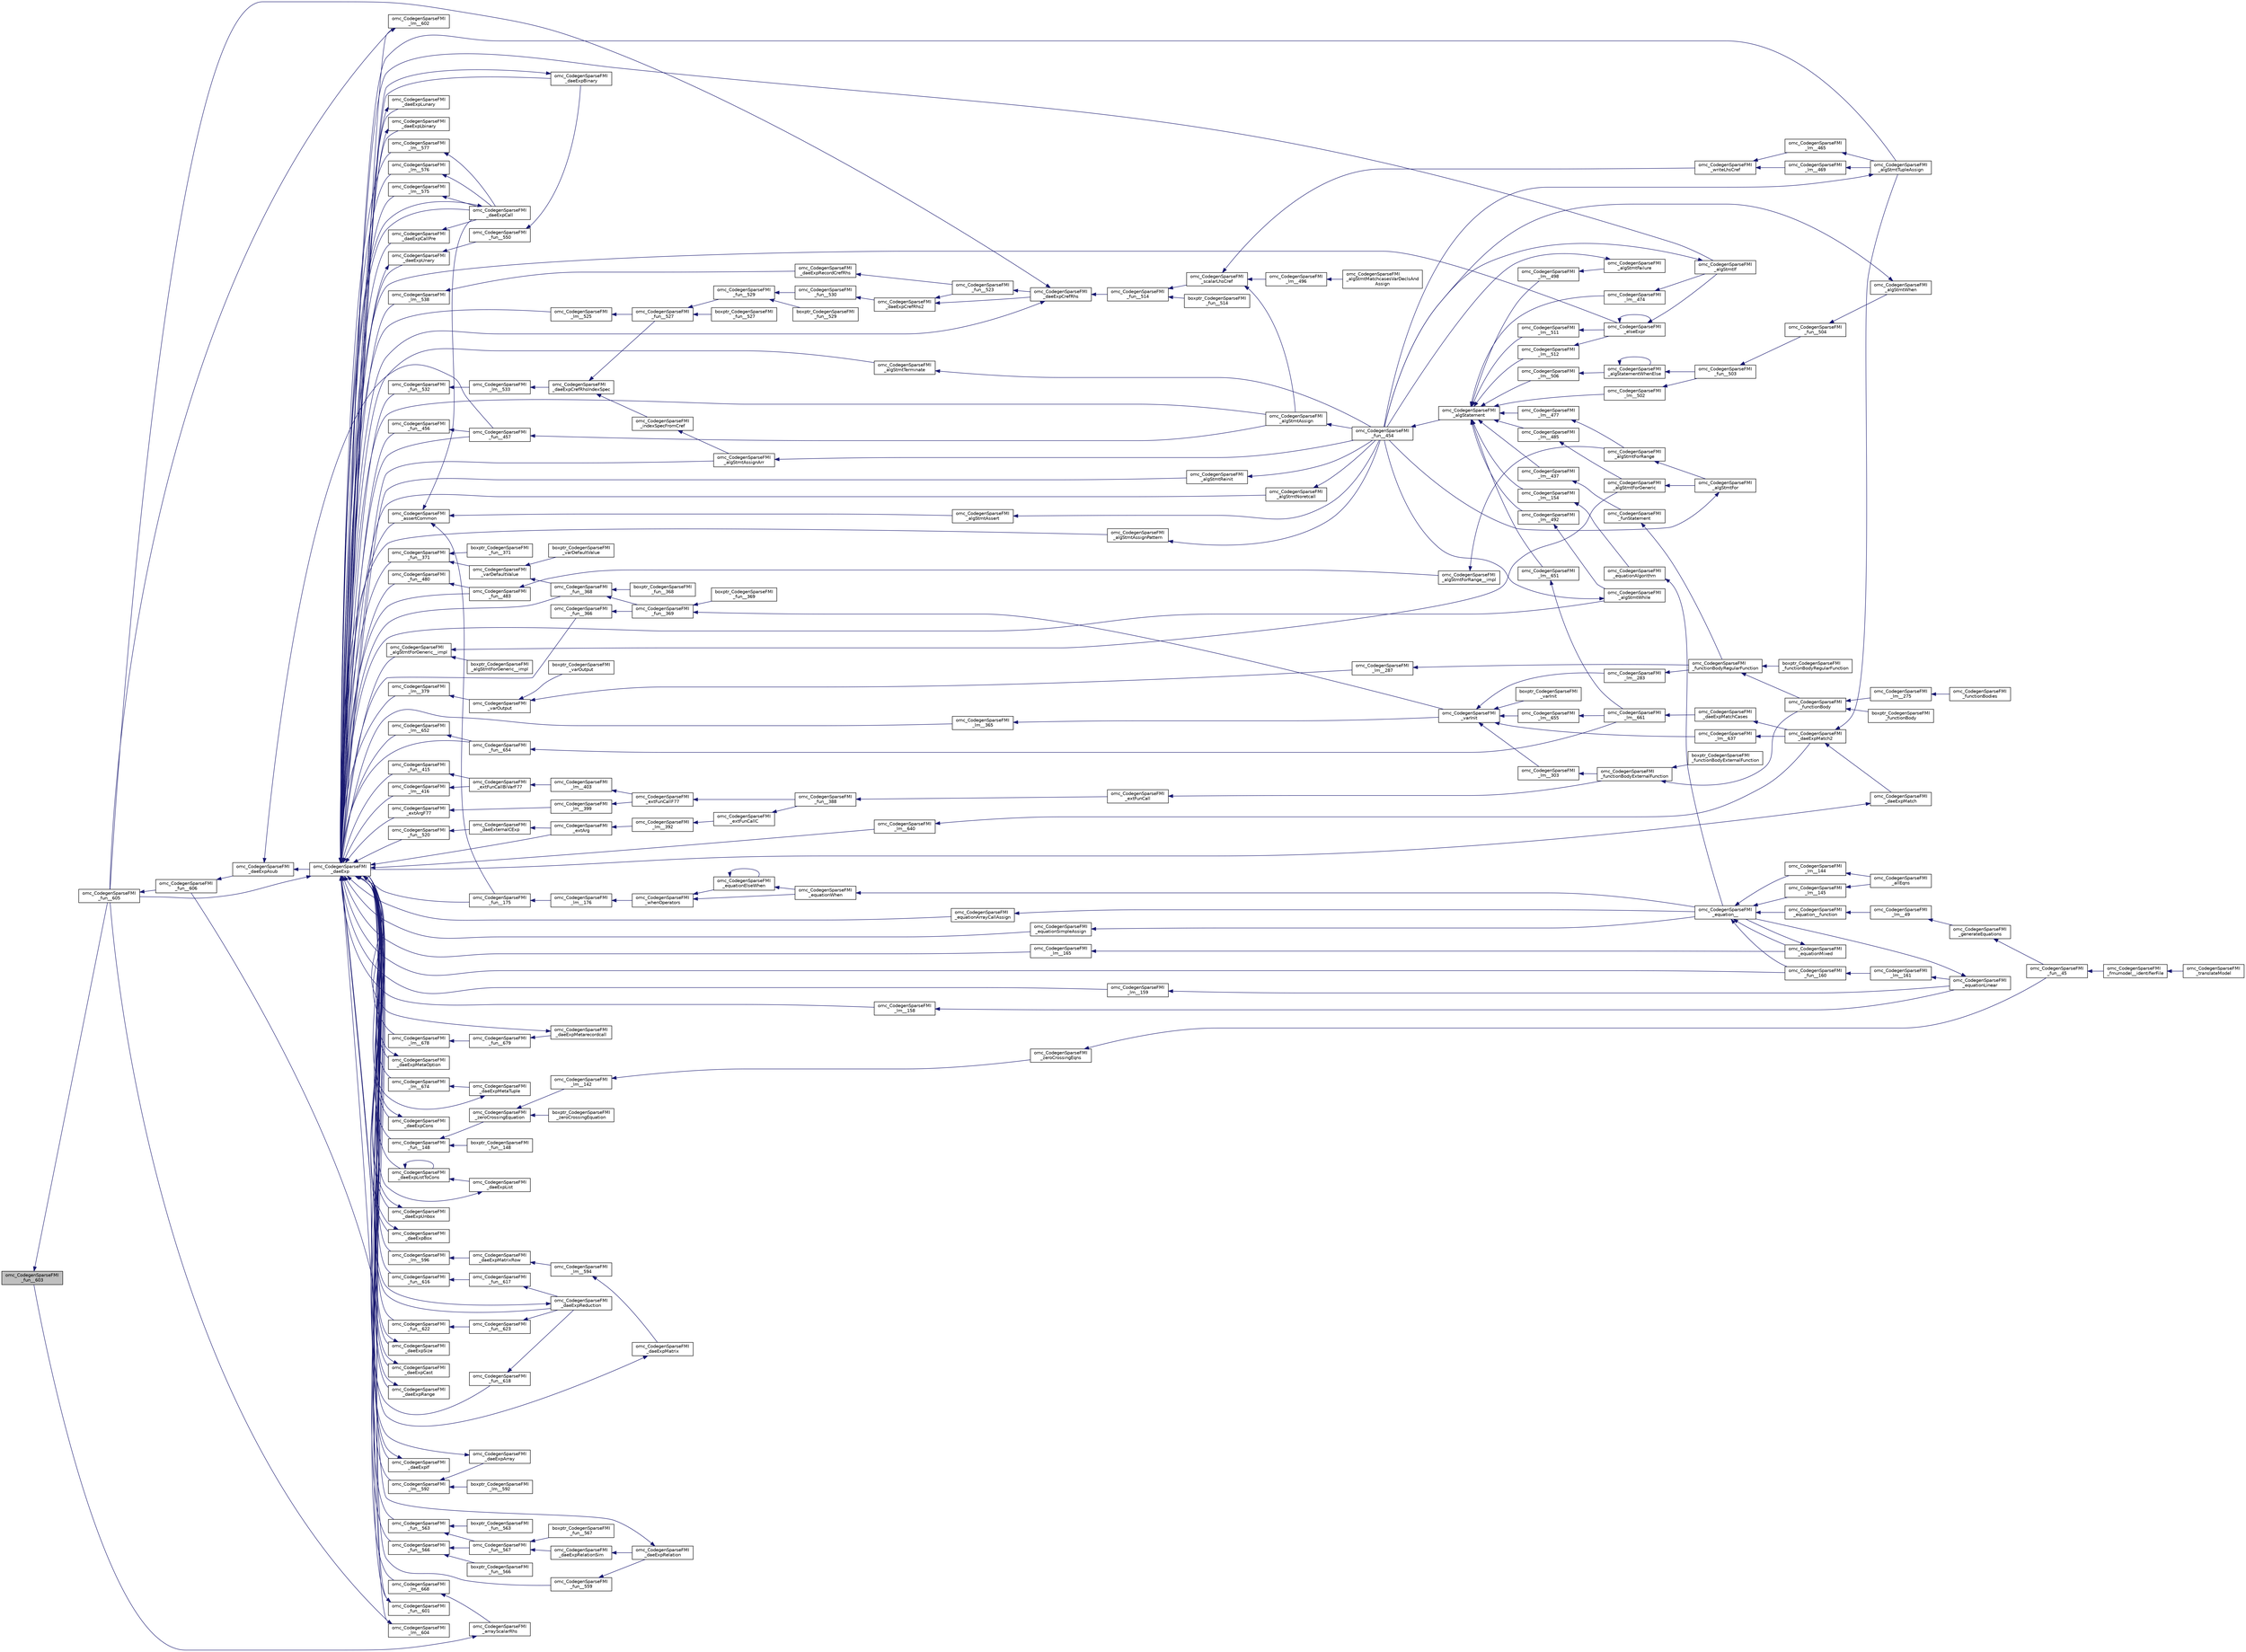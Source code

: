 digraph "omc_CodegenSparseFMI_fun__603"
{
  edge [fontname="Helvetica",fontsize="10",labelfontname="Helvetica",labelfontsize="10"];
  node [fontname="Helvetica",fontsize="10",shape=record];
  rankdir="LR";
  Node141379 [label="omc_CodegenSparseFMI\l_fun__603",height=0.2,width=0.4,color="black", fillcolor="grey75", style="filled", fontcolor="black"];
  Node141379 -> Node141380 [dir="back",color="midnightblue",fontsize="10",style="solid",fontname="Helvetica"];
  Node141380 [label="omc_CodegenSparseFMI\l_fun__605",height=0.2,width=0.4,color="black", fillcolor="white", style="filled",URL="$d1/d2e/_codegen_sparse_f_m_i_8c.html#a9bd0f333ed74be93d8bd6468cde56736"];
  Node141380 -> Node141381 [dir="back",color="midnightblue",fontsize="10",style="solid",fontname="Helvetica"];
  Node141381 [label="omc_CodegenSparseFMI\l_fun__606",height=0.2,width=0.4,color="black", fillcolor="white", style="filled",URL="$d1/d2e/_codegen_sparse_f_m_i_8c.html#a57e7ee8cc6cf0e5de142a92a92caf6d0"];
  Node141381 -> Node141382 [dir="back",color="midnightblue",fontsize="10",style="solid",fontname="Helvetica"];
  Node141382 [label="omc_CodegenSparseFMI\l_daeExpAsub",height=0.2,width=0.4,color="black", fillcolor="white", style="filled",URL="$da/d88/_codegen_sparse_f_m_i_8h.html#ab042430b0f630bd548c9122206a41a76"];
  Node141382 -> Node141383 [dir="back",color="midnightblue",fontsize="10",style="solid",fontname="Helvetica"];
  Node141383 [label="omc_CodegenSparseFMI\l_daeExp",height=0.2,width=0.4,color="black", fillcolor="white", style="filled",URL="$da/d88/_codegen_sparse_f_m_i_8h.html#ab26972f772620810838d527d8554f2ac"];
  Node141383 -> Node141384 [dir="back",color="midnightblue",fontsize="10",style="solid",fontname="Helvetica"];
  Node141384 [label="omc_CodegenSparseFMI\l_assertCommon",height=0.2,width=0.4,color="black", fillcolor="white", style="filled",URL="$da/d88/_codegen_sparse_f_m_i_8h.html#affff73cc747add47129bcbacc2d38f9a"];
  Node141384 -> Node141385 [dir="back",color="midnightblue",fontsize="10",style="solid",fontname="Helvetica"];
  Node141385 [label="omc_CodegenSparseFMI\l_daeExpCall",height=0.2,width=0.4,color="black", fillcolor="white", style="filled",URL="$da/d88/_codegen_sparse_f_m_i_8h.html#a48a7b37bcd95aafb972b82321fa96aac"];
  Node141385 -> Node141383 [dir="back",color="midnightblue",fontsize="10",style="solid",fontname="Helvetica"];
  Node141384 -> Node141386 [dir="back",color="midnightblue",fontsize="10",style="solid",fontname="Helvetica"];
  Node141386 [label="omc_CodegenSparseFMI\l_algStmtAssert",height=0.2,width=0.4,color="black", fillcolor="white", style="filled",URL="$da/d88/_codegen_sparse_f_m_i_8h.html#a6b429ec5152996a5f9279a3ddf6844b0"];
  Node141386 -> Node141387 [dir="back",color="midnightblue",fontsize="10",style="solid",fontname="Helvetica"];
  Node141387 [label="omc_CodegenSparseFMI\l_fun__454",height=0.2,width=0.4,color="black", fillcolor="white", style="filled",URL="$d1/d2e/_codegen_sparse_f_m_i_8c.html#a38506d8a286cdb1703e9653cec496244"];
  Node141387 -> Node141388 [dir="back",color="midnightblue",fontsize="10",style="solid",fontname="Helvetica"];
  Node141388 [label="omc_CodegenSparseFMI\l_algStatement",height=0.2,width=0.4,color="black", fillcolor="white", style="filled",URL="$da/d88/_codegen_sparse_f_m_i_8h.html#a5d1fbf810cfb458410c3f606dd4518d6"];
  Node141388 -> Node141389 [dir="back",color="midnightblue",fontsize="10",style="solid",fontname="Helvetica"];
  Node141389 [label="omc_CodegenSparseFMI\l_lm__651",height=0.2,width=0.4,color="black", fillcolor="white", style="filled",URL="$d1/d2e/_codegen_sparse_f_m_i_8c.html#a4601ee3bb7611f920e2f9c96c21fce8e"];
  Node141389 -> Node141390 [dir="back",color="midnightblue",fontsize="10",style="solid",fontname="Helvetica"];
  Node141390 [label="omc_CodegenSparseFMI\l_lm__661",height=0.2,width=0.4,color="black", fillcolor="white", style="filled",URL="$d1/d2e/_codegen_sparse_f_m_i_8c.html#af15d08c53a5b48667e16622e16e97ec5"];
  Node141390 -> Node141391 [dir="back",color="midnightblue",fontsize="10",style="solid",fontname="Helvetica"];
  Node141391 [label="omc_CodegenSparseFMI\l_daeExpMatchCases",height=0.2,width=0.4,color="black", fillcolor="white", style="filled",URL="$da/d88/_codegen_sparse_f_m_i_8h.html#a67c72be0aaa49a7a85509e1c5ab98b41"];
  Node141391 -> Node141392 [dir="back",color="midnightblue",fontsize="10",style="solid",fontname="Helvetica"];
  Node141392 [label="omc_CodegenSparseFMI\l_daeExpMatch2",height=0.2,width=0.4,color="black", fillcolor="white", style="filled",URL="$da/d88/_codegen_sparse_f_m_i_8h.html#a3d2d85eda4fc6adaf9f0a30a7a870128"];
  Node141392 -> Node141393 [dir="back",color="midnightblue",fontsize="10",style="solid",fontname="Helvetica"];
  Node141393 [label="omc_CodegenSparseFMI\l_daeExpMatch",height=0.2,width=0.4,color="black", fillcolor="white", style="filled",URL="$da/d88/_codegen_sparse_f_m_i_8h.html#a59ba01dc770311168227b0e3a87b1e1d"];
  Node141393 -> Node141383 [dir="back",color="midnightblue",fontsize="10",style="solid",fontname="Helvetica"];
  Node141392 -> Node141394 [dir="back",color="midnightblue",fontsize="10",style="solid",fontname="Helvetica"];
  Node141394 [label="omc_CodegenSparseFMI\l_algStmtTupleAssign",height=0.2,width=0.4,color="black", fillcolor="white", style="filled",URL="$da/d88/_codegen_sparse_f_m_i_8h.html#a97aeb17841cb7160e7635ac180b44c9c"];
  Node141394 -> Node141387 [dir="back",color="midnightblue",fontsize="10",style="solid",fontname="Helvetica"];
  Node141388 -> Node141395 [dir="back",color="midnightblue",fontsize="10",style="solid",fontname="Helvetica"];
  Node141395 [label="omc_CodegenSparseFMI\l_lm__512",height=0.2,width=0.4,color="black", fillcolor="white", style="filled",URL="$d1/d2e/_codegen_sparse_f_m_i_8c.html#af95888dfe83bb5057d8fd4311bb02812"];
  Node141395 -> Node141396 [dir="back",color="midnightblue",fontsize="10",style="solid",fontname="Helvetica"];
  Node141396 [label="omc_CodegenSparseFMI\l_elseExpr",height=0.2,width=0.4,color="black", fillcolor="white", style="filled",URL="$da/d88/_codegen_sparse_f_m_i_8h.html#ae02994b817886c3b7f562e9552fec536"];
  Node141396 -> Node141396 [dir="back",color="midnightblue",fontsize="10",style="solid",fontname="Helvetica"];
  Node141396 -> Node141397 [dir="back",color="midnightblue",fontsize="10",style="solid",fontname="Helvetica"];
  Node141397 [label="omc_CodegenSparseFMI\l_algStmtIf",height=0.2,width=0.4,color="black", fillcolor="white", style="filled",URL="$da/d88/_codegen_sparse_f_m_i_8h.html#aa72b2ef57d1e5ee8a926acad88bf499d"];
  Node141397 -> Node141387 [dir="back",color="midnightblue",fontsize="10",style="solid",fontname="Helvetica"];
  Node141388 -> Node141398 [dir="back",color="midnightblue",fontsize="10",style="solid",fontname="Helvetica"];
  Node141398 [label="omc_CodegenSparseFMI\l_lm__511",height=0.2,width=0.4,color="black", fillcolor="white", style="filled",URL="$d1/d2e/_codegen_sparse_f_m_i_8c.html#ab0773a7f193a1fc208023bda15bcd13e"];
  Node141398 -> Node141396 [dir="back",color="midnightblue",fontsize="10",style="solid",fontname="Helvetica"];
  Node141388 -> Node141399 [dir="back",color="midnightblue",fontsize="10",style="solid",fontname="Helvetica"];
  Node141399 [label="omc_CodegenSparseFMI\l_lm__506",height=0.2,width=0.4,color="black", fillcolor="white", style="filled",URL="$d1/d2e/_codegen_sparse_f_m_i_8c.html#ab9c484cbc52677b6df8e8fb6df621cc0"];
  Node141399 -> Node141400 [dir="back",color="midnightblue",fontsize="10",style="solid",fontname="Helvetica"];
  Node141400 [label="omc_CodegenSparseFMI\l_algStatementWhenElse",height=0.2,width=0.4,color="black", fillcolor="white", style="filled",URL="$da/d88/_codegen_sparse_f_m_i_8h.html#a55c70c95b005ab4e4a668af539875303"];
  Node141400 -> Node141400 [dir="back",color="midnightblue",fontsize="10",style="solid",fontname="Helvetica"];
  Node141400 -> Node141401 [dir="back",color="midnightblue",fontsize="10",style="solid",fontname="Helvetica"];
  Node141401 [label="omc_CodegenSparseFMI\l_fun__503",height=0.2,width=0.4,color="black", fillcolor="white", style="filled",URL="$d1/d2e/_codegen_sparse_f_m_i_8c.html#a2f60622244298e4d41f2a4f51d7b6875"];
  Node141401 -> Node141402 [dir="back",color="midnightblue",fontsize="10",style="solid",fontname="Helvetica"];
  Node141402 [label="omc_CodegenSparseFMI\l_fun__504",height=0.2,width=0.4,color="black", fillcolor="white", style="filled",URL="$d1/d2e/_codegen_sparse_f_m_i_8c.html#a34c708458b1cf12fb6f5f8b4d739cfd1"];
  Node141402 -> Node141403 [dir="back",color="midnightblue",fontsize="10",style="solid",fontname="Helvetica"];
  Node141403 [label="omc_CodegenSparseFMI\l_algStmtWhen",height=0.2,width=0.4,color="black", fillcolor="white", style="filled",URL="$da/d88/_codegen_sparse_f_m_i_8h.html#a1045cff030f158d7beb1890107038b8d"];
  Node141403 -> Node141387 [dir="back",color="midnightblue",fontsize="10",style="solid",fontname="Helvetica"];
  Node141388 -> Node141404 [dir="back",color="midnightblue",fontsize="10",style="solid",fontname="Helvetica"];
  Node141404 [label="omc_CodegenSparseFMI\l_lm__502",height=0.2,width=0.4,color="black", fillcolor="white", style="filled",URL="$d1/d2e/_codegen_sparse_f_m_i_8c.html#a7b108abc44b96cb6c9ed48e243a90fad"];
  Node141404 -> Node141401 [dir="back",color="midnightblue",fontsize="10",style="solid",fontname="Helvetica"];
  Node141388 -> Node141405 [dir="back",color="midnightblue",fontsize="10",style="solid",fontname="Helvetica"];
  Node141405 [label="omc_CodegenSparseFMI\l_lm__498",height=0.2,width=0.4,color="black", fillcolor="white", style="filled",URL="$d1/d2e/_codegen_sparse_f_m_i_8c.html#a9a587324a76d2a404951bc9b392ed5cb"];
  Node141405 -> Node141406 [dir="back",color="midnightblue",fontsize="10",style="solid",fontname="Helvetica"];
  Node141406 [label="omc_CodegenSparseFMI\l_algStmtFailure",height=0.2,width=0.4,color="black", fillcolor="white", style="filled",URL="$da/d88/_codegen_sparse_f_m_i_8h.html#ad11b2d0a665f24fbe809721a52d58392"];
  Node141406 -> Node141387 [dir="back",color="midnightblue",fontsize="10",style="solid",fontname="Helvetica"];
  Node141388 -> Node141407 [dir="back",color="midnightblue",fontsize="10",style="solid",fontname="Helvetica"];
  Node141407 [label="omc_CodegenSparseFMI\l_lm__492",height=0.2,width=0.4,color="black", fillcolor="white", style="filled",URL="$d1/d2e/_codegen_sparse_f_m_i_8c.html#a72ef5dd5785e8cfbae898a4957299174"];
  Node141407 -> Node141408 [dir="back",color="midnightblue",fontsize="10",style="solid",fontname="Helvetica"];
  Node141408 [label="omc_CodegenSparseFMI\l_algStmtWhile",height=0.2,width=0.4,color="black", fillcolor="white", style="filled",URL="$da/d88/_codegen_sparse_f_m_i_8h.html#a737e817657aa616db460e3a97c2e3107"];
  Node141408 -> Node141387 [dir="back",color="midnightblue",fontsize="10",style="solid",fontname="Helvetica"];
  Node141388 -> Node141409 [dir="back",color="midnightblue",fontsize="10",style="solid",fontname="Helvetica"];
  Node141409 [label="omc_CodegenSparseFMI\l_lm__485",height=0.2,width=0.4,color="black", fillcolor="white", style="filled",URL="$d1/d2e/_codegen_sparse_f_m_i_8c.html#aaee69379b676eacca1ab73ffa0291eea"];
  Node141409 -> Node141410 [dir="back",color="midnightblue",fontsize="10",style="solid",fontname="Helvetica"];
  Node141410 [label="omc_CodegenSparseFMI\l_algStmtForGeneric",height=0.2,width=0.4,color="black", fillcolor="white", style="filled",URL="$da/d88/_codegen_sparse_f_m_i_8h.html#a15ee44d2afe47cb6295a4d916b0ca7a1"];
  Node141410 -> Node141411 [dir="back",color="midnightblue",fontsize="10",style="solid",fontname="Helvetica"];
  Node141411 [label="omc_CodegenSparseFMI\l_algStmtFor",height=0.2,width=0.4,color="black", fillcolor="white", style="filled",URL="$da/d88/_codegen_sparse_f_m_i_8h.html#a4a85a211bdd342c5634f687ac8530821"];
  Node141411 -> Node141387 [dir="back",color="midnightblue",fontsize="10",style="solid",fontname="Helvetica"];
  Node141388 -> Node141412 [dir="back",color="midnightblue",fontsize="10",style="solid",fontname="Helvetica"];
  Node141412 [label="omc_CodegenSparseFMI\l_lm__477",height=0.2,width=0.4,color="black", fillcolor="white", style="filled",URL="$d1/d2e/_codegen_sparse_f_m_i_8c.html#a2f9a22c9a97ca26efa4457a52c8310c9"];
  Node141412 -> Node141413 [dir="back",color="midnightblue",fontsize="10",style="solid",fontname="Helvetica"];
  Node141413 [label="omc_CodegenSparseFMI\l_algStmtForRange",height=0.2,width=0.4,color="black", fillcolor="white", style="filled",URL="$da/d88/_codegen_sparse_f_m_i_8h.html#aec1da676936e15ede37d5d7df69bd5d3"];
  Node141413 -> Node141411 [dir="back",color="midnightblue",fontsize="10",style="solid",fontname="Helvetica"];
  Node141388 -> Node141414 [dir="back",color="midnightblue",fontsize="10",style="solid",fontname="Helvetica"];
  Node141414 [label="omc_CodegenSparseFMI\l_lm__474",height=0.2,width=0.4,color="black", fillcolor="white", style="filled",URL="$d1/d2e/_codegen_sparse_f_m_i_8c.html#a39706f1a079b0966689768a75ddc77b3"];
  Node141414 -> Node141397 [dir="back",color="midnightblue",fontsize="10",style="solid",fontname="Helvetica"];
  Node141388 -> Node141415 [dir="back",color="midnightblue",fontsize="10",style="solid",fontname="Helvetica"];
  Node141415 [label="omc_CodegenSparseFMI\l_lm__437",height=0.2,width=0.4,color="black", fillcolor="white", style="filled",URL="$d1/d2e/_codegen_sparse_f_m_i_8c.html#a1bcb8bb8090787c8cfad3cc233eb2cbb"];
  Node141415 -> Node141416 [dir="back",color="midnightblue",fontsize="10",style="solid",fontname="Helvetica"];
  Node141416 [label="omc_CodegenSparseFMI\l_funStatement",height=0.2,width=0.4,color="black", fillcolor="white", style="filled",URL="$da/d88/_codegen_sparse_f_m_i_8h.html#a6011fbd6700693d91a736f67f7cd333a"];
  Node141416 -> Node141417 [dir="back",color="midnightblue",fontsize="10",style="solid",fontname="Helvetica"];
  Node141417 [label="omc_CodegenSparseFMI\l_functionBodyRegularFunction",height=0.2,width=0.4,color="black", fillcolor="white", style="filled",URL="$da/d88/_codegen_sparse_f_m_i_8h.html#a35f588d60d8560ad7c541738fc9bc5d0"];
  Node141417 -> Node141418 [dir="back",color="midnightblue",fontsize="10",style="solid",fontname="Helvetica"];
  Node141418 [label="boxptr_CodegenSparseFMI\l_functionBodyRegularFunction",height=0.2,width=0.4,color="black", fillcolor="white", style="filled",URL="$da/d88/_codegen_sparse_f_m_i_8h.html#ad0cd59d6ca1bf8ab02b015f235daadf1"];
  Node141417 -> Node141419 [dir="back",color="midnightblue",fontsize="10",style="solid",fontname="Helvetica"];
  Node141419 [label="omc_CodegenSparseFMI\l_functionBody",height=0.2,width=0.4,color="black", fillcolor="white", style="filled",URL="$da/d88/_codegen_sparse_f_m_i_8h.html#a8326dd08d50f77b343a0b1e9fdee90d6"];
  Node141419 -> Node141420 [dir="back",color="midnightblue",fontsize="10",style="solid",fontname="Helvetica"];
  Node141420 [label="boxptr_CodegenSparseFMI\l_functionBody",height=0.2,width=0.4,color="black", fillcolor="white", style="filled",URL="$da/d88/_codegen_sparse_f_m_i_8h.html#a1450c37977ff46f0a318f1740d46b3a2"];
  Node141419 -> Node141421 [dir="back",color="midnightblue",fontsize="10",style="solid",fontname="Helvetica"];
  Node141421 [label="omc_CodegenSparseFMI\l_lm__275",height=0.2,width=0.4,color="black", fillcolor="white", style="filled",URL="$d1/d2e/_codegen_sparse_f_m_i_8c.html#afa6f1fb10983410b266344362bafabb7"];
  Node141421 -> Node141422 [dir="back",color="midnightblue",fontsize="10",style="solid",fontname="Helvetica"];
  Node141422 [label="omc_CodegenSparseFMI\l_functionBodies",height=0.2,width=0.4,color="black", fillcolor="white", style="filled",URL="$da/d88/_codegen_sparse_f_m_i_8h.html#ad5d463f801d993e3be31d7c8963771af"];
  Node141388 -> Node141423 [dir="back",color="midnightblue",fontsize="10",style="solid",fontname="Helvetica"];
  Node141423 [label="omc_CodegenSparseFMI\l_lm__154",height=0.2,width=0.4,color="black", fillcolor="white", style="filled",URL="$d1/d2e/_codegen_sparse_f_m_i_8c.html#a1572fc969206bf7560bccaad1883519a"];
  Node141423 -> Node141424 [dir="back",color="midnightblue",fontsize="10",style="solid",fontname="Helvetica"];
  Node141424 [label="omc_CodegenSparseFMI\l_equationAlgorithm",height=0.2,width=0.4,color="black", fillcolor="white", style="filled",URL="$da/d88/_codegen_sparse_f_m_i_8h.html#adc1144a1e01b13d32f1cd272edef769f"];
  Node141424 -> Node141425 [dir="back",color="midnightblue",fontsize="10",style="solid",fontname="Helvetica"];
  Node141425 [label="omc_CodegenSparseFMI\l_equation__",height=0.2,width=0.4,color="black", fillcolor="white", style="filled",URL="$da/d88/_codegen_sparse_f_m_i_8h.html#a99f4c0cb745d02faf3615bcda104a18a"];
  Node141425 -> Node141426 [dir="back",color="midnightblue",fontsize="10",style="solid",fontname="Helvetica"];
  Node141426 [label="omc_CodegenSparseFMI\l_equationMixed",height=0.2,width=0.4,color="black", fillcolor="white", style="filled",URL="$da/d88/_codegen_sparse_f_m_i_8h.html#ac29f9768bd0d77a3e1e85ee8d33113f2"];
  Node141426 -> Node141425 [dir="back",color="midnightblue",fontsize="10",style="solid",fontname="Helvetica"];
  Node141425 -> Node141427 [dir="back",color="midnightblue",fontsize="10",style="solid",fontname="Helvetica"];
  Node141427 [label="omc_CodegenSparseFMI\l_fun__160",height=0.2,width=0.4,color="black", fillcolor="white", style="filled",URL="$d1/d2e/_codegen_sparse_f_m_i_8c.html#ae706b7e1daac9ecce083bb0f153c4537"];
  Node141427 -> Node141428 [dir="back",color="midnightblue",fontsize="10",style="solid",fontname="Helvetica"];
  Node141428 [label="omc_CodegenSparseFMI\l_lm__161",height=0.2,width=0.4,color="black", fillcolor="white", style="filled",URL="$d1/d2e/_codegen_sparse_f_m_i_8c.html#afef10b15667b5fa348e2e5474100a059"];
  Node141428 -> Node141429 [dir="back",color="midnightblue",fontsize="10",style="solid",fontname="Helvetica"];
  Node141429 [label="omc_CodegenSparseFMI\l_equationLinear",height=0.2,width=0.4,color="black", fillcolor="white", style="filled",URL="$da/d88/_codegen_sparse_f_m_i_8h.html#ae8ae758cee8e51f80c69f273ea2dead4"];
  Node141429 -> Node141425 [dir="back",color="midnightblue",fontsize="10",style="solid",fontname="Helvetica"];
  Node141425 -> Node141430 [dir="back",color="midnightblue",fontsize="10",style="solid",fontname="Helvetica"];
  Node141430 [label="omc_CodegenSparseFMI\l_lm__145",height=0.2,width=0.4,color="black", fillcolor="white", style="filled",URL="$d1/d2e/_codegen_sparse_f_m_i_8c.html#a482b9fe4a2cf1170ba37c04cbeeba56b"];
  Node141430 -> Node141431 [dir="back",color="midnightblue",fontsize="10",style="solid",fontname="Helvetica"];
  Node141431 [label="omc_CodegenSparseFMI\l_allEqns",height=0.2,width=0.4,color="black", fillcolor="white", style="filled",URL="$da/d88/_codegen_sparse_f_m_i_8h.html#a94fa0652e8d98e8869394cc988af391b"];
  Node141425 -> Node141432 [dir="back",color="midnightblue",fontsize="10",style="solid",fontname="Helvetica"];
  Node141432 [label="omc_CodegenSparseFMI\l_lm__144",height=0.2,width=0.4,color="black", fillcolor="white", style="filled",URL="$d1/d2e/_codegen_sparse_f_m_i_8c.html#a53bc84287c3730b73c523380ca378dcf"];
  Node141432 -> Node141431 [dir="back",color="midnightblue",fontsize="10",style="solid",fontname="Helvetica"];
  Node141425 -> Node141433 [dir="back",color="midnightblue",fontsize="10",style="solid",fontname="Helvetica"];
  Node141433 [label="omc_CodegenSparseFMI\l_equation__function",height=0.2,width=0.4,color="black", fillcolor="white", style="filled",URL="$da/d88/_codegen_sparse_f_m_i_8h.html#a3b6d78478d2920ade27380933feef664"];
  Node141433 -> Node141434 [dir="back",color="midnightblue",fontsize="10",style="solid",fontname="Helvetica"];
  Node141434 [label="omc_CodegenSparseFMI\l_lm__49",height=0.2,width=0.4,color="black", fillcolor="white", style="filled",URL="$d1/d2e/_codegen_sparse_f_m_i_8c.html#afd950130e5951ce5d9b078504b8e5445"];
  Node141434 -> Node141435 [dir="back",color="midnightblue",fontsize="10",style="solid",fontname="Helvetica"];
  Node141435 [label="omc_CodegenSparseFMI\l_generateEquations",height=0.2,width=0.4,color="black", fillcolor="white", style="filled",URL="$da/d88/_codegen_sparse_f_m_i_8h.html#a944e50c37aa93fa6e9c540a7d9a7f671"];
  Node141435 -> Node141436 [dir="back",color="midnightblue",fontsize="10",style="solid",fontname="Helvetica"];
  Node141436 [label="omc_CodegenSparseFMI\l_fun__45",height=0.2,width=0.4,color="black", fillcolor="white", style="filled",URL="$d1/d2e/_codegen_sparse_f_m_i_8c.html#a33c397eee4567dbaf5269d88f9ea50f2"];
  Node141436 -> Node141437 [dir="back",color="midnightblue",fontsize="10",style="solid",fontname="Helvetica"];
  Node141437 [label="omc_CodegenSparseFMI\l_fmumodel__identifierFile",height=0.2,width=0.4,color="black", fillcolor="white", style="filled",URL="$da/d88/_codegen_sparse_f_m_i_8h.html#a0d704247081fbb1f268bdd5ae5d7f3f3"];
  Node141437 -> Node141438 [dir="back",color="midnightblue",fontsize="10",style="solid",fontname="Helvetica"];
  Node141438 [label="omc_CodegenSparseFMI\l_translateModel",height=0.2,width=0.4,color="black", fillcolor="white", style="filled",URL="$da/d88/_codegen_sparse_f_m_i_8h.html#a6e115544fcae7968ab9fa00a0ea17b1d"];
  Node141384 -> Node141439 [dir="back",color="midnightblue",fontsize="10",style="solid",fontname="Helvetica"];
  Node141439 [label="omc_CodegenSparseFMI\l_fun__175",height=0.2,width=0.4,color="black", fillcolor="white", style="filled",URL="$d1/d2e/_codegen_sparse_f_m_i_8c.html#ae71d3dbce84027f4da25d630128e9f06"];
  Node141439 -> Node141440 [dir="back",color="midnightblue",fontsize="10",style="solid",fontname="Helvetica"];
  Node141440 [label="omc_CodegenSparseFMI\l_lm__176",height=0.2,width=0.4,color="black", fillcolor="white", style="filled",URL="$d1/d2e/_codegen_sparse_f_m_i_8c.html#a3aab67e796da3718ac21ae4e0b10522b"];
  Node141440 -> Node141441 [dir="back",color="midnightblue",fontsize="10",style="solid",fontname="Helvetica"];
  Node141441 [label="omc_CodegenSparseFMI\l_whenOperators",height=0.2,width=0.4,color="black", fillcolor="white", style="filled",URL="$da/d88/_codegen_sparse_f_m_i_8h.html#aaa56a6cbe937c9e43604fbefcddc43d4"];
  Node141441 -> Node141442 [dir="back",color="midnightblue",fontsize="10",style="solid",fontname="Helvetica"];
  Node141442 [label="omc_CodegenSparseFMI\l_equationElseWhen",height=0.2,width=0.4,color="black", fillcolor="white", style="filled",URL="$da/d88/_codegen_sparse_f_m_i_8h.html#a9252f94be6a8d4db5d542a2a30867d21"];
  Node141442 -> Node141442 [dir="back",color="midnightblue",fontsize="10",style="solid",fontname="Helvetica"];
  Node141442 -> Node141443 [dir="back",color="midnightblue",fontsize="10",style="solid",fontname="Helvetica"];
  Node141443 [label="omc_CodegenSparseFMI\l_equationWhen",height=0.2,width=0.4,color="black", fillcolor="white", style="filled",URL="$da/d88/_codegen_sparse_f_m_i_8h.html#a182b50d619540de019adbeb9053f85d2"];
  Node141443 -> Node141425 [dir="back",color="midnightblue",fontsize="10",style="solid",fontname="Helvetica"];
  Node141441 -> Node141443 [dir="back",color="midnightblue",fontsize="10",style="solid",fontname="Helvetica"];
  Node141383 -> Node141444 [dir="back",color="midnightblue",fontsize="10",style="solid",fontname="Helvetica"];
  Node141444 [label="omc_CodegenSparseFMI\l_algStmtAssignPattern",height=0.2,width=0.4,color="black", fillcolor="white", style="filled",URL="$da/d88/_codegen_sparse_f_m_i_8h.html#aa769cf6a279946c8484ba60efafa1bc7"];
  Node141444 -> Node141387 [dir="back",color="midnightblue",fontsize="10",style="solid",fontname="Helvetica"];
  Node141383 -> Node141445 [dir="back",color="midnightblue",fontsize="10",style="solid",fontname="Helvetica"];
  Node141445 [label="omc_CodegenSparseFMI\l_lm__678",height=0.2,width=0.4,color="black", fillcolor="white", style="filled",URL="$d1/d2e/_codegen_sparse_f_m_i_8c.html#a128c47290974b3ffbcea043e82979943"];
  Node141445 -> Node141446 [dir="back",color="midnightblue",fontsize="10",style="solid",fontname="Helvetica"];
  Node141446 [label="omc_CodegenSparseFMI\l_fun__679",height=0.2,width=0.4,color="black", fillcolor="white", style="filled",URL="$d1/d2e/_codegen_sparse_f_m_i_8c.html#a2365ba198f39b872daa06cc5d23c6252"];
  Node141446 -> Node141447 [dir="back",color="midnightblue",fontsize="10",style="solid",fontname="Helvetica"];
  Node141447 [label="omc_CodegenSparseFMI\l_daeExpMetarecordcall",height=0.2,width=0.4,color="black", fillcolor="white", style="filled",URL="$da/d88/_codegen_sparse_f_m_i_8h.html#af4d3cdaeb7380d8a65146e12030c5c0e"];
  Node141447 -> Node141383 [dir="back",color="midnightblue",fontsize="10",style="solid",fontname="Helvetica"];
  Node141383 -> Node141448 [dir="back",color="midnightblue",fontsize="10",style="solid",fontname="Helvetica"];
  Node141448 [label="omc_CodegenSparseFMI\l_daeExpMetaOption",height=0.2,width=0.4,color="black", fillcolor="white", style="filled",URL="$da/d88/_codegen_sparse_f_m_i_8h.html#ae536b39241762561555271004c37440e"];
  Node141448 -> Node141383 [dir="back",color="midnightblue",fontsize="10",style="solid",fontname="Helvetica"];
  Node141383 -> Node141449 [dir="back",color="midnightblue",fontsize="10",style="solid",fontname="Helvetica"];
  Node141449 [label="omc_CodegenSparseFMI\l_lm__674",height=0.2,width=0.4,color="black", fillcolor="white", style="filled",URL="$d1/d2e/_codegen_sparse_f_m_i_8c.html#ad52f1b672015908228e495a9b9ff40ca"];
  Node141449 -> Node141450 [dir="back",color="midnightblue",fontsize="10",style="solid",fontname="Helvetica"];
  Node141450 [label="omc_CodegenSparseFMI\l_daeExpMetaTuple",height=0.2,width=0.4,color="black", fillcolor="white", style="filled",URL="$da/d88/_codegen_sparse_f_m_i_8h.html#a37dab4d4c7bc7fd838505c060a8b9049"];
  Node141450 -> Node141383 [dir="back",color="midnightblue",fontsize="10",style="solid",fontname="Helvetica"];
  Node141383 -> Node141451 [dir="back",color="midnightblue",fontsize="10",style="solid",fontname="Helvetica"];
  Node141451 [label="omc_CodegenSparseFMI\l_daeExpCons",height=0.2,width=0.4,color="black", fillcolor="white", style="filled",URL="$da/d88/_codegen_sparse_f_m_i_8h.html#ab881b9f7dbddb69fe91bb74c9c5c54c1"];
  Node141451 -> Node141383 [dir="back",color="midnightblue",fontsize="10",style="solid",fontname="Helvetica"];
  Node141383 -> Node141452 [dir="back",color="midnightblue",fontsize="10",style="solid",fontname="Helvetica"];
  Node141452 [label="omc_CodegenSparseFMI\l_daeExpListToCons",height=0.2,width=0.4,color="black", fillcolor="white", style="filled",URL="$da/d88/_codegen_sparse_f_m_i_8h.html#a1d1ae6cb82e69292e58b8c65e002ea55"];
  Node141452 -> Node141452 [dir="back",color="midnightblue",fontsize="10",style="solid",fontname="Helvetica"];
  Node141452 -> Node141453 [dir="back",color="midnightblue",fontsize="10",style="solid",fontname="Helvetica"];
  Node141453 [label="omc_CodegenSparseFMI\l_daeExpList",height=0.2,width=0.4,color="black", fillcolor="white", style="filled",URL="$da/d88/_codegen_sparse_f_m_i_8h.html#a2f666b582c610d5c8b23988ecba9664b"];
  Node141453 -> Node141383 [dir="back",color="midnightblue",fontsize="10",style="solid",fontname="Helvetica"];
  Node141383 -> Node141454 [dir="back",color="midnightblue",fontsize="10",style="solid",fontname="Helvetica"];
  Node141454 [label="omc_CodegenSparseFMI\l_lm__668",height=0.2,width=0.4,color="black", fillcolor="white", style="filled",URL="$d1/d2e/_codegen_sparse_f_m_i_8c.html#a76351725b41da0af498aadf54b92c275"];
  Node141454 -> Node141455 [dir="back",color="midnightblue",fontsize="10",style="solid",fontname="Helvetica"];
  Node141455 [label="omc_CodegenSparseFMI\l_arrayScalarRhs",height=0.2,width=0.4,color="black", fillcolor="white", style="filled",URL="$da/d88/_codegen_sparse_f_m_i_8h.html#ab4de96fd8fb5647ef325ca122a4753f3"];
  Node141455 -> Node141379 [dir="back",color="midnightblue",fontsize="10",style="solid",fontname="Helvetica"];
  Node141383 -> Node141456 [dir="back",color="midnightblue",fontsize="10",style="solid",fontname="Helvetica"];
  Node141456 [label="omc_CodegenSparseFMI\l_daeExpUnbox",height=0.2,width=0.4,color="black", fillcolor="white", style="filled",URL="$da/d88/_codegen_sparse_f_m_i_8h.html#ad8a93ec5bfec6454d268e95a82bf96b8"];
  Node141456 -> Node141383 [dir="back",color="midnightblue",fontsize="10",style="solid",fontname="Helvetica"];
  Node141383 -> Node141457 [dir="back",color="midnightblue",fontsize="10",style="solid",fontname="Helvetica"];
  Node141457 [label="omc_CodegenSparseFMI\l_daeExpBox",height=0.2,width=0.4,color="black", fillcolor="white", style="filled",URL="$da/d88/_codegen_sparse_f_m_i_8h.html#a39dc1615a535b01d20db9b87fc607d3c"];
  Node141457 -> Node141383 [dir="back",color="midnightblue",fontsize="10",style="solid",fontname="Helvetica"];
  Node141383 -> Node141458 [dir="back",color="midnightblue",fontsize="10",style="solid",fontname="Helvetica"];
  Node141458 [label="omc_CodegenSparseFMI\l_fun__654",height=0.2,width=0.4,color="black", fillcolor="white", style="filled",URL="$d1/d2e/_codegen_sparse_f_m_i_8c.html#a779418d021f2bf6e5e05257271d6512f"];
  Node141458 -> Node141390 [dir="back",color="midnightblue",fontsize="10",style="solid",fontname="Helvetica"];
  Node141383 -> Node141459 [dir="back",color="midnightblue",fontsize="10",style="solid",fontname="Helvetica"];
  Node141459 [label="omc_CodegenSparseFMI\l_lm__652",height=0.2,width=0.4,color="black", fillcolor="white", style="filled",URL="$d1/d2e/_codegen_sparse_f_m_i_8c.html#afb77daba20dc13d99f8916228d277ad2"];
  Node141459 -> Node141458 [dir="back",color="midnightblue",fontsize="10",style="solid",fontname="Helvetica"];
  Node141383 -> Node141460 [dir="back",color="midnightblue",fontsize="10",style="solid",fontname="Helvetica"];
  Node141460 [label="omc_CodegenSparseFMI\l_lm__640",height=0.2,width=0.4,color="black", fillcolor="white", style="filled",URL="$d1/d2e/_codegen_sparse_f_m_i_8c.html#ab7ae5141c274871c57b0fb912e7ddaf7"];
  Node141460 -> Node141392 [dir="back",color="midnightblue",fontsize="10",style="solid",fontname="Helvetica"];
  Node141383 -> Node141461 [dir="back",color="midnightblue",fontsize="10",style="solid",fontname="Helvetica"];
  Node141461 [label="omc_CodegenSparseFMI\l_daeExpReduction",height=0.2,width=0.4,color="black", fillcolor="white", style="filled",URL="$da/d88/_codegen_sparse_f_m_i_8h.html#a215e1cfa638090eb2c87b8d31be99cf0"];
  Node141461 -> Node141383 [dir="back",color="midnightblue",fontsize="10",style="solid",fontname="Helvetica"];
  Node141383 -> Node141462 [dir="back",color="midnightblue",fontsize="10",style="solid",fontname="Helvetica"];
  Node141462 [label="omc_CodegenSparseFMI\l_fun__622",height=0.2,width=0.4,color="black", fillcolor="white", style="filled",URL="$d1/d2e/_codegen_sparse_f_m_i_8c.html#ae5c95b0ba06e68ed18a5d60da4cda046"];
  Node141462 -> Node141463 [dir="back",color="midnightblue",fontsize="10",style="solid",fontname="Helvetica"];
  Node141463 [label="omc_CodegenSparseFMI\l_fun__623",height=0.2,width=0.4,color="black", fillcolor="white", style="filled",URL="$d1/d2e/_codegen_sparse_f_m_i_8c.html#ad252a6b0c4628a8f587fbfdf6b702226"];
  Node141463 -> Node141461 [dir="back",color="midnightblue",fontsize="10",style="solid",fontname="Helvetica"];
  Node141383 -> Node141464 [dir="back",color="midnightblue",fontsize="10",style="solid",fontname="Helvetica"];
  Node141464 [label="omc_CodegenSparseFMI\l_fun__618",height=0.2,width=0.4,color="black", fillcolor="white", style="filled",URL="$d1/d2e/_codegen_sparse_f_m_i_8c.html#a6b9efcf5bb1e83e9d6d64821e5b15530"];
  Node141464 -> Node141461 [dir="back",color="midnightblue",fontsize="10",style="solid",fontname="Helvetica"];
  Node141383 -> Node141465 [dir="back",color="midnightblue",fontsize="10",style="solid",fontname="Helvetica"];
  Node141465 [label="omc_CodegenSparseFMI\l_fun__616",height=0.2,width=0.4,color="black", fillcolor="white", style="filled",URL="$d1/d2e/_codegen_sparse_f_m_i_8c.html#a635859e8c511453505953fab612853b3"];
  Node141465 -> Node141466 [dir="back",color="midnightblue",fontsize="10",style="solid",fontname="Helvetica"];
  Node141466 [label="omc_CodegenSparseFMI\l_fun__617",height=0.2,width=0.4,color="black", fillcolor="white", style="filled",URL="$d1/d2e/_codegen_sparse_f_m_i_8c.html#aa08069808fe588458678d9549eb3b245"];
  Node141466 -> Node141461 [dir="back",color="midnightblue",fontsize="10",style="solid",fontname="Helvetica"];
  Node141383 -> Node141467 [dir="back",color="midnightblue",fontsize="10",style="solid",fontname="Helvetica"];
  Node141467 [label="omc_CodegenSparseFMI\l_daeExpSize",height=0.2,width=0.4,color="black", fillcolor="white", style="filled",URL="$da/d88/_codegen_sparse_f_m_i_8h.html#a65806134dc2b86c56ad13bd542641799"];
  Node141467 -> Node141383 [dir="back",color="midnightblue",fontsize="10",style="solid",fontname="Helvetica"];
  Node141383 -> Node141468 [dir="back",color="midnightblue",fontsize="10",style="solid",fontname="Helvetica"];
  Node141468 [label="omc_CodegenSparseFMI\l_daeExpCallPre",height=0.2,width=0.4,color="black", fillcolor="white", style="filled",URL="$da/d88/_codegen_sparse_f_m_i_8h.html#a14fa316eb180ca150badd71a2b426953"];
  Node141468 -> Node141385 [dir="back",color="midnightblue",fontsize="10",style="solid",fontname="Helvetica"];
  Node141383 -> Node141380 [dir="back",color="midnightblue",fontsize="10",style="solid",fontname="Helvetica"];
  Node141383 -> Node141469 [dir="back",color="midnightblue",fontsize="10",style="solid",fontname="Helvetica"];
  Node141469 [label="omc_CodegenSparseFMI\l_lm__604",height=0.2,width=0.4,color="black", fillcolor="white", style="filled",URL="$d1/d2e/_codegen_sparse_f_m_i_8c.html#a1ea19ba89eb6b92706330d280b4a28c4"];
  Node141469 -> Node141380 [dir="back",color="midnightblue",fontsize="10",style="solid",fontname="Helvetica"];
  Node141383 -> Node141470 [dir="back",color="midnightblue",fontsize="10",style="solid",fontname="Helvetica"];
  Node141470 [label="omc_CodegenSparseFMI\l_lm__602",height=0.2,width=0.4,color="black", fillcolor="white", style="filled",URL="$d1/d2e/_codegen_sparse_f_m_i_8c.html#a033ed9fe3cb36fea59e62007c6a4d090"];
  Node141470 -> Node141380 [dir="back",color="midnightblue",fontsize="10",style="solid",fontname="Helvetica"];
  Node141383 -> Node141471 [dir="back",color="midnightblue",fontsize="10",style="solid",fontname="Helvetica"];
  Node141471 [label="omc_CodegenSparseFMI\l_fun__601",height=0.2,width=0.4,color="black", fillcolor="white", style="filled",URL="$d1/d2e/_codegen_sparse_f_m_i_8c.html#a7e7064f5d085e776607bd7e91ba97557"];
  Node141471 -> Node141381 [dir="back",color="midnightblue",fontsize="10",style="solid",fontname="Helvetica"];
  Node141383 -> Node141472 [dir="back",color="midnightblue",fontsize="10",style="solid",fontname="Helvetica"];
  Node141472 [label="omc_CodegenSparseFMI\l_daeExpCast",height=0.2,width=0.4,color="black", fillcolor="white", style="filled",URL="$da/d88/_codegen_sparse_f_m_i_8h.html#a4925df985f63c7b864fc53ff465f925e"];
  Node141472 -> Node141383 [dir="back",color="midnightblue",fontsize="10",style="solid",fontname="Helvetica"];
  Node141383 -> Node141473 [dir="back",color="midnightblue",fontsize="10",style="solid",fontname="Helvetica"];
  Node141473 [label="omc_CodegenSparseFMI\l_daeExpRange",height=0.2,width=0.4,color="black", fillcolor="white", style="filled",URL="$da/d88/_codegen_sparse_f_m_i_8h.html#ab06fb091af14bb2ea0472c05fb26c075"];
  Node141473 -> Node141383 [dir="back",color="midnightblue",fontsize="10",style="solid",fontname="Helvetica"];
  Node141383 -> Node141474 [dir="back",color="midnightblue",fontsize="10",style="solid",fontname="Helvetica"];
  Node141474 [label="omc_CodegenSparseFMI\l_lm__596",height=0.2,width=0.4,color="black", fillcolor="white", style="filled",URL="$d1/d2e/_codegen_sparse_f_m_i_8c.html#a14d5df57654fa55b92d5aff9036ec0ab"];
  Node141474 -> Node141475 [dir="back",color="midnightblue",fontsize="10",style="solid",fontname="Helvetica"];
  Node141475 [label="omc_CodegenSparseFMI\l_daeExpMatrixRow",height=0.2,width=0.4,color="black", fillcolor="white", style="filled",URL="$da/d88/_codegen_sparse_f_m_i_8h.html#aaa8e0e4a311cbf73da7a14c47f4570ac"];
  Node141475 -> Node141476 [dir="back",color="midnightblue",fontsize="10",style="solid",fontname="Helvetica"];
  Node141476 [label="omc_CodegenSparseFMI\l_lm__594",height=0.2,width=0.4,color="black", fillcolor="white", style="filled",URL="$d1/d2e/_codegen_sparse_f_m_i_8c.html#a6851ce9fae595fa7b523b79ce247f9ea"];
  Node141476 -> Node141477 [dir="back",color="midnightblue",fontsize="10",style="solid",fontname="Helvetica"];
  Node141477 [label="omc_CodegenSparseFMI\l_daeExpMatrix",height=0.2,width=0.4,color="black", fillcolor="white", style="filled",URL="$da/d88/_codegen_sparse_f_m_i_8h.html#a6f74e3aeec53ec03a5f219a12576dca4"];
  Node141477 -> Node141383 [dir="back",color="midnightblue",fontsize="10",style="solid",fontname="Helvetica"];
  Node141383 -> Node141478 [dir="back",color="midnightblue",fontsize="10",style="solid",fontname="Helvetica"];
  Node141478 [label="omc_CodegenSparseFMI\l_lm__592",height=0.2,width=0.4,color="black", fillcolor="white", style="filled",URL="$d1/d2e/_codegen_sparse_f_m_i_8c.html#a2e9ed496758b97468e8f6941914f675c"];
  Node141478 -> Node141479 [dir="back",color="midnightblue",fontsize="10",style="solid",fontname="Helvetica"];
  Node141479 [label="omc_CodegenSparseFMI\l_daeExpArray",height=0.2,width=0.4,color="black", fillcolor="white", style="filled",URL="$da/d88/_codegen_sparse_f_m_i_8h.html#a88f664ab98fd5d6d05ad0e1958fa159f"];
  Node141479 -> Node141383 [dir="back",color="midnightblue",fontsize="10",style="solid",fontname="Helvetica"];
  Node141478 -> Node141480 [dir="back",color="midnightblue",fontsize="10",style="solid",fontname="Helvetica"];
  Node141480 [label="boxptr_CodegenSparseFMI\l_lm__592",height=0.2,width=0.4,color="black", fillcolor="white", style="filled",URL="$d1/d2e/_codegen_sparse_f_m_i_8c.html#a14367956a97e5e5449a9ee418310e77f"];
  Node141383 -> Node141385 [dir="back",color="midnightblue",fontsize="10",style="solid",fontname="Helvetica"];
  Node141383 -> Node141481 [dir="back",color="midnightblue",fontsize="10",style="solid",fontname="Helvetica"];
  Node141481 [label="omc_CodegenSparseFMI\l_lm__577",height=0.2,width=0.4,color="black", fillcolor="white", style="filled",URL="$d1/d2e/_codegen_sparse_f_m_i_8c.html#aa4835158f163790c1f9e865fa1b20423"];
  Node141481 -> Node141385 [dir="back",color="midnightblue",fontsize="10",style="solid",fontname="Helvetica"];
  Node141383 -> Node141482 [dir="back",color="midnightblue",fontsize="10",style="solid",fontname="Helvetica"];
  Node141482 [label="omc_CodegenSparseFMI\l_lm__576",height=0.2,width=0.4,color="black", fillcolor="white", style="filled",URL="$d1/d2e/_codegen_sparse_f_m_i_8c.html#a40ec6104238226b95ab6a66b9cfeebaf"];
  Node141482 -> Node141385 [dir="back",color="midnightblue",fontsize="10",style="solid",fontname="Helvetica"];
  Node141383 -> Node141483 [dir="back",color="midnightblue",fontsize="10",style="solid",fontname="Helvetica"];
  Node141483 [label="omc_CodegenSparseFMI\l_lm__575",height=0.2,width=0.4,color="black", fillcolor="white", style="filled",URL="$d1/d2e/_codegen_sparse_f_m_i_8c.html#a88ecf3a6232cff443bc5d54993d50fc8"];
  Node141483 -> Node141385 [dir="back",color="midnightblue",fontsize="10",style="solid",fontname="Helvetica"];
  Node141383 -> Node141484 [dir="back",color="midnightblue",fontsize="10",style="solid",fontname="Helvetica"];
  Node141484 [label="omc_CodegenSparseFMI\l_daeExpIf",height=0.2,width=0.4,color="black", fillcolor="white", style="filled",URL="$da/d88/_codegen_sparse_f_m_i_8h.html#adab7f987725ccb3a03744e1de01d4c79"];
  Node141484 -> Node141383 [dir="back",color="midnightblue",fontsize="10",style="solid",fontname="Helvetica"];
  Node141383 -> Node141485 [dir="back",color="midnightblue",fontsize="10",style="solid",fontname="Helvetica"];
  Node141485 [label="omc_CodegenSparseFMI\l_fun__566",height=0.2,width=0.4,color="black", fillcolor="white", style="filled",URL="$d1/d2e/_codegen_sparse_f_m_i_8c.html#ad34858a04dcb80cd422869b85ac7c18d"];
  Node141485 -> Node141486 [dir="back",color="midnightblue",fontsize="10",style="solid",fontname="Helvetica"];
  Node141486 [label="omc_CodegenSparseFMI\l_fun__567",height=0.2,width=0.4,color="black", fillcolor="white", style="filled",URL="$d1/d2e/_codegen_sparse_f_m_i_8c.html#aef7d2649f8ac06f68ee746f6547d3e38"];
  Node141486 -> Node141487 [dir="back",color="midnightblue",fontsize="10",style="solid",fontname="Helvetica"];
  Node141487 [label="omc_CodegenSparseFMI\l_daeExpRelationSim",height=0.2,width=0.4,color="black", fillcolor="white", style="filled",URL="$da/d88/_codegen_sparse_f_m_i_8h.html#af7a4eaffacd2294a72d4d75d8c1c750d"];
  Node141487 -> Node141488 [dir="back",color="midnightblue",fontsize="10",style="solid",fontname="Helvetica"];
  Node141488 [label="omc_CodegenSparseFMI\l_daeExpRelation",height=0.2,width=0.4,color="black", fillcolor="white", style="filled",URL="$da/d88/_codegen_sparse_f_m_i_8h.html#af5c266092524f9c43b3e5ed60bde1598"];
  Node141488 -> Node141383 [dir="back",color="midnightblue",fontsize="10",style="solid",fontname="Helvetica"];
  Node141486 -> Node141489 [dir="back",color="midnightblue",fontsize="10",style="solid",fontname="Helvetica"];
  Node141489 [label="boxptr_CodegenSparseFMI\l_fun__567",height=0.2,width=0.4,color="black", fillcolor="white", style="filled",URL="$d1/d2e/_codegen_sparse_f_m_i_8c.html#a4dc4b62519efd3816c40fd491aaa13b0"];
  Node141485 -> Node141490 [dir="back",color="midnightblue",fontsize="10",style="solid",fontname="Helvetica"];
  Node141490 [label="boxptr_CodegenSparseFMI\l_fun__566",height=0.2,width=0.4,color="black", fillcolor="white", style="filled",URL="$d1/d2e/_codegen_sparse_f_m_i_8c.html#a3c4a6d6041e14096e6ab87ed411992ba"];
  Node141383 -> Node141491 [dir="back",color="midnightblue",fontsize="10",style="solid",fontname="Helvetica"];
  Node141491 [label="omc_CodegenSparseFMI\l_fun__563",height=0.2,width=0.4,color="black", fillcolor="white", style="filled",URL="$d1/d2e/_codegen_sparse_f_m_i_8c.html#a299b039f830fdd036c59be5072bb62f8"];
  Node141491 -> Node141486 [dir="back",color="midnightblue",fontsize="10",style="solid",fontname="Helvetica"];
  Node141491 -> Node141492 [dir="back",color="midnightblue",fontsize="10",style="solid",fontname="Helvetica"];
  Node141492 [label="boxptr_CodegenSparseFMI\l_fun__563",height=0.2,width=0.4,color="black", fillcolor="white", style="filled",URL="$d1/d2e/_codegen_sparse_f_m_i_8c.html#ab0129ca19779d8146bf4ef226594e5d6"];
  Node141383 -> Node141493 [dir="back",color="midnightblue",fontsize="10",style="solid",fontname="Helvetica"];
  Node141493 [label="omc_CodegenSparseFMI\l_fun__559",height=0.2,width=0.4,color="black", fillcolor="white", style="filled",URL="$d1/d2e/_codegen_sparse_f_m_i_8c.html#a5dbc7fcb9ca1752d28d85113c0e18957"];
  Node141493 -> Node141488 [dir="back",color="midnightblue",fontsize="10",style="solid",fontname="Helvetica"];
  Node141383 -> Node141494 [dir="back",color="midnightblue",fontsize="10",style="solid",fontname="Helvetica"];
  Node141494 [label="omc_CodegenSparseFMI\l_daeExpLunary",height=0.2,width=0.4,color="black", fillcolor="white", style="filled",URL="$da/d88/_codegen_sparse_f_m_i_8h.html#a2aa1a5d377bfb468965ccc50a6f50cb6"];
  Node141494 -> Node141383 [dir="back",color="midnightblue",fontsize="10",style="solid",fontname="Helvetica"];
  Node141383 -> Node141495 [dir="back",color="midnightblue",fontsize="10",style="solid",fontname="Helvetica"];
  Node141495 [label="omc_CodegenSparseFMI\l_daeExpLbinary",height=0.2,width=0.4,color="black", fillcolor="white", style="filled",URL="$da/d88/_codegen_sparse_f_m_i_8h.html#a0f27518bcedaf68af58ebf86d3864875"];
  Node141495 -> Node141383 [dir="back",color="midnightblue",fontsize="10",style="solid",fontname="Helvetica"];
  Node141383 -> Node141496 [dir="back",color="midnightblue",fontsize="10",style="solid",fontname="Helvetica"];
  Node141496 [label="omc_CodegenSparseFMI\l_daeExpUnary",height=0.2,width=0.4,color="black", fillcolor="white", style="filled",URL="$da/d88/_codegen_sparse_f_m_i_8h.html#af745f9e4c3d9336e78492c5e0a87bfb5"];
  Node141496 -> Node141497 [dir="back",color="midnightblue",fontsize="10",style="solid",fontname="Helvetica"];
  Node141497 [label="omc_CodegenSparseFMI\l_fun__550",height=0.2,width=0.4,color="black", fillcolor="white", style="filled",URL="$d1/d2e/_codegen_sparse_f_m_i_8c.html#ac6799101bb1a54a3de54a89d7fbed728"];
  Node141497 -> Node141498 [dir="back",color="midnightblue",fontsize="10",style="solid",fontname="Helvetica"];
  Node141498 [label="omc_CodegenSparseFMI\l_daeExpBinary",height=0.2,width=0.4,color="black", fillcolor="white", style="filled",URL="$da/d88/_codegen_sparse_f_m_i_8h.html#a2cb9117735be254ba999294fd9036b86"];
  Node141498 -> Node141383 [dir="back",color="midnightblue",fontsize="10",style="solid",fontname="Helvetica"];
  Node141496 -> Node141383 [dir="back",color="midnightblue",fontsize="10",style="solid",fontname="Helvetica"];
  Node141383 -> Node141498 [dir="back",color="midnightblue",fontsize="10",style="solid",fontname="Helvetica"];
  Node141383 -> Node141499 [dir="back",color="midnightblue",fontsize="10",style="solid",fontname="Helvetica"];
  Node141499 [label="omc_CodegenSparseFMI\l_lm__538",height=0.2,width=0.4,color="black", fillcolor="white", style="filled",URL="$d1/d2e/_codegen_sparse_f_m_i_8c.html#a5132382ff9f8af0f9c81ef9fb33ce140"];
  Node141499 -> Node141500 [dir="back",color="midnightblue",fontsize="10",style="solid",fontname="Helvetica"];
  Node141500 [label="omc_CodegenSparseFMI\l_daeExpRecordCrefRhs",height=0.2,width=0.4,color="black", fillcolor="white", style="filled",URL="$da/d88/_codegen_sparse_f_m_i_8h.html#a7a5fa2c683abf9b112fce9bb14f4516e"];
  Node141500 -> Node141501 [dir="back",color="midnightblue",fontsize="10",style="solid",fontname="Helvetica"];
  Node141501 [label="omc_CodegenSparseFMI\l_fun__523",height=0.2,width=0.4,color="black", fillcolor="white", style="filled",URL="$d1/d2e/_codegen_sparse_f_m_i_8c.html#ac21903386a6c12cb7ddc073d1d74c9a8"];
  Node141501 -> Node141502 [dir="back",color="midnightblue",fontsize="10",style="solid",fontname="Helvetica"];
  Node141502 [label="omc_CodegenSparseFMI\l_daeExpCrefRhs",height=0.2,width=0.4,color="black", fillcolor="white", style="filled",URL="$da/d88/_codegen_sparse_f_m_i_8h.html#a1c8b7f7c630c2bb7f0ccdfe262bce698"];
  Node141502 -> Node141380 [dir="back",color="midnightblue",fontsize="10",style="solid",fontname="Helvetica"];
  Node141502 -> Node141383 [dir="back",color="midnightblue",fontsize="10",style="solid",fontname="Helvetica"];
  Node141502 -> Node141503 [dir="back",color="midnightblue",fontsize="10",style="solid",fontname="Helvetica"];
  Node141503 [label="omc_CodegenSparseFMI\l_fun__514",height=0.2,width=0.4,color="black", fillcolor="white", style="filled",URL="$d1/d2e/_codegen_sparse_f_m_i_8c.html#af1f83fb431ba8da3a8cb82596aab0b31"];
  Node141503 -> Node141504 [dir="back",color="midnightblue",fontsize="10",style="solid",fontname="Helvetica"];
  Node141504 [label="omc_CodegenSparseFMI\l_scalarLhsCref",height=0.2,width=0.4,color="black", fillcolor="white", style="filled",URL="$da/d88/_codegen_sparse_f_m_i_8h.html#a0b593ab7e65cb46c43c5b3a57185b272"];
  Node141504 -> Node141505 [dir="back",color="midnightblue",fontsize="10",style="solid",fontname="Helvetica"];
  Node141505 [label="omc_CodegenSparseFMI\l_lm__496",height=0.2,width=0.4,color="black", fillcolor="white", style="filled",URL="$d1/d2e/_codegen_sparse_f_m_i_8c.html#a5dfa326f35db040a16a3bb2accf3ab15"];
  Node141505 -> Node141506 [dir="back",color="midnightblue",fontsize="10",style="solid",fontname="Helvetica"];
  Node141506 [label="omc_CodegenSparseFMI\l_algStmtMatchcasesVarDeclsAnd\lAssign",height=0.2,width=0.4,color="black", fillcolor="white", style="filled",URL="$da/d88/_codegen_sparse_f_m_i_8h.html#a8eb59e3ce2ace0f512601a2876bf6415"];
  Node141504 -> Node141507 [dir="back",color="midnightblue",fontsize="10",style="solid",fontname="Helvetica"];
  Node141507 [label="omc_CodegenSparseFMI\l_writeLhsCref",height=0.2,width=0.4,color="black", fillcolor="white", style="filled",URL="$da/d88/_codegen_sparse_f_m_i_8h.html#a9b0bcacfd68630799e6ce1a15d94754a"];
  Node141507 -> Node141508 [dir="back",color="midnightblue",fontsize="10",style="solid",fontname="Helvetica"];
  Node141508 [label="omc_CodegenSparseFMI\l_lm__469",height=0.2,width=0.4,color="black", fillcolor="white", style="filled",URL="$d1/d2e/_codegen_sparse_f_m_i_8c.html#a0c14dc1f5547c7248502eb02fb4fbdfb"];
  Node141508 -> Node141394 [dir="back",color="midnightblue",fontsize="10",style="solid",fontname="Helvetica"];
  Node141507 -> Node141509 [dir="back",color="midnightblue",fontsize="10",style="solid",fontname="Helvetica"];
  Node141509 [label="omc_CodegenSparseFMI\l_lm__465",height=0.2,width=0.4,color="black", fillcolor="white", style="filled",URL="$d1/d2e/_codegen_sparse_f_m_i_8c.html#a4351566289edb47715d64ce1b371d228"];
  Node141509 -> Node141394 [dir="back",color="midnightblue",fontsize="10",style="solid",fontname="Helvetica"];
  Node141504 -> Node141510 [dir="back",color="midnightblue",fontsize="10",style="solid",fontname="Helvetica"];
  Node141510 [label="omc_CodegenSparseFMI\l_algStmtAssign",height=0.2,width=0.4,color="black", fillcolor="white", style="filled",URL="$da/d88/_codegen_sparse_f_m_i_8h.html#a1c3cbb22c2453d6b93e5a19e87126639"];
  Node141510 -> Node141387 [dir="back",color="midnightblue",fontsize="10",style="solid",fontname="Helvetica"];
  Node141503 -> Node141511 [dir="back",color="midnightblue",fontsize="10",style="solid",fontname="Helvetica"];
  Node141511 [label="boxptr_CodegenSparseFMI\l_fun__514",height=0.2,width=0.4,color="black", fillcolor="white", style="filled",URL="$d1/d2e/_codegen_sparse_f_m_i_8c.html#afe70696be860ca8f60d0ee368d09b579"];
  Node141383 -> Node141512 [dir="back",color="midnightblue",fontsize="10",style="solid",fontname="Helvetica"];
  Node141512 [label="omc_CodegenSparseFMI\l_fun__532",height=0.2,width=0.4,color="black", fillcolor="white", style="filled",URL="$d1/d2e/_codegen_sparse_f_m_i_8c.html#ac70de48a2ee7934181ba2c5331283472"];
  Node141512 -> Node141513 [dir="back",color="midnightblue",fontsize="10",style="solid",fontname="Helvetica"];
  Node141513 [label="omc_CodegenSparseFMI\l_lm__533",height=0.2,width=0.4,color="black", fillcolor="white", style="filled",URL="$d1/d2e/_codegen_sparse_f_m_i_8c.html#a75ebc61d138bcbb2b1fc08805df10b40"];
  Node141513 -> Node141514 [dir="back",color="midnightblue",fontsize="10",style="solid",fontname="Helvetica"];
  Node141514 [label="omc_CodegenSparseFMI\l_daeExpCrefRhsIndexSpec",height=0.2,width=0.4,color="black", fillcolor="white", style="filled",URL="$da/d88/_codegen_sparse_f_m_i_8h.html#a59bd853630272057ead85a3b58914019"];
  Node141514 -> Node141515 [dir="back",color="midnightblue",fontsize="10",style="solid",fontname="Helvetica"];
  Node141515 [label="omc_CodegenSparseFMI\l_fun__527",height=0.2,width=0.4,color="black", fillcolor="white", style="filled",URL="$d1/d2e/_codegen_sparse_f_m_i_8c.html#a062276f7c90fb95feb046a083d2af7d3"];
  Node141515 -> Node141516 [dir="back",color="midnightblue",fontsize="10",style="solid",fontname="Helvetica"];
  Node141516 [label="omc_CodegenSparseFMI\l_fun__529",height=0.2,width=0.4,color="black", fillcolor="white", style="filled",URL="$d1/d2e/_codegen_sparse_f_m_i_8c.html#ada6544d8afd6465616d7ca1d6cf35919"];
  Node141516 -> Node141517 [dir="back",color="midnightblue",fontsize="10",style="solid",fontname="Helvetica"];
  Node141517 [label="omc_CodegenSparseFMI\l_fun__530",height=0.2,width=0.4,color="black", fillcolor="white", style="filled",URL="$d1/d2e/_codegen_sparse_f_m_i_8c.html#adafc20d2b20410209532669c9b45ae16"];
  Node141517 -> Node141518 [dir="back",color="midnightblue",fontsize="10",style="solid",fontname="Helvetica"];
  Node141518 [label="omc_CodegenSparseFMI\l_daeExpCrefRhs2",height=0.2,width=0.4,color="black", fillcolor="white", style="filled",URL="$da/d88/_codegen_sparse_f_m_i_8h.html#a3fceaffa231b419c45cb8edadd4ba04a"];
  Node141518 -> Node141502 [dir="back",color="midnightblue",fontsize="10",style="solid",fontname="Helvetica"];
  Node141518 -> Node141501 [dir="back",color="midnightblue",fontsize="10",style="solid",fontname="Helvetica"];
  Node141516 -> Node141519 [dir="back",color="midnightblue",fontsize="10",style="solid",fontname="Helvetica"];
  Node141519 [label="boxptr_CodegenSparseFMI\l_fun__529",height=0.2,width=0.4,color="black", fillcolor="white", style="filled",URL="$d1/d2e/_codegen_sparse_f_m_i_8c.html#aa202c426a058a5dceb4daba94c4a7aba"];
  Node141515 -> Node141520 [dir="back",color="midnightblue",fontsize="10",style="solid",fontname="Helvetica"];
  Node141520 [label="boxptr_CodegenSparseFMI\l_fun__527",height=0.2,width=0.4,color="black", fillcolor="white", style="filled",URL="$d1/d2e/_codegen_sparse_f_m_i_8c.html#a17ba5b4b137fa8a3cf36492824819096"];
  Node141514 -> Node141521 [dir="back",color="midnightblue",fontsize="10",style="solid",fontname="Helvetica"];
  Node141521 [label="omc_CodegenSparseFMI\l_indexSpecFromCref",height=0.2,width=0.4,color="black", fillcolor="white", style="filled",URL="$da/d88/_codegen_sparse_f_m_i_8h.html#a544d955fc541755f4f154f37d85480cd"];
  Node141521 -> Node141522 [dir="back",color="midnightblue",fontsize="10",style="solid",fontname="Helvetica"];
  Node141522 [label="omc_CodegenSparseFMI\l_algStmtAssignArr",height=0.2,width=0.4,color="black", fillcolor="white", style="filled",URL="$da/d88/_codegen_sparse_f_m_i_8h.html#a2d544cb653fd847cd7b77235d739e678"];
  Node141522 -> Node141387 [dir="back",color="midnightblue",fontsize="10",style="solid",fontname="Helvetica"];
  Node141383 -> Node141523 [dir="back",color="midnightblue",fontsize="10",style="solid",fontname="Helvetica"];
  Node141523 [label="omc_CodegenSparseFMI\l_lm__525",height=0.2,width=0.4,color="black", fillcolor="white", style="filled",URL="$d1/d2e/_codegen_sparse_f_m_i_8c.html#a32e83b0edf3e3eae1cc8b6cd14e327b2"];
  Node141523 -> Node141515 [dir="back",color="midnightblue",fontsize="10",style="solid",fontname="Helvetica"];
  Node141383 -> Node141524 [dir="back",color="midnightblue",fontsize="10",style="solid",fontname="Helvetica"];
  Node141524 [label="omc_CodegenSparseFMI\l_fun__520",height=0.2,width=0.4,color="black", fillcolor="white", style="filled",URL="$d1/d2e/_codegen_sparse_f_m_i_8c.html#a6dcffddb23102c2b6853aa71bb7a79e4"];
  Node141524 -> Node141525 [dir="back",color="midnightblue",fontsize="10",style="solid",fontname="Helvetica"];
  Node141525 [label="omc_CodegenSparseFMI\l_daeExternalCExp",height=0.2,width=0.4,color="black", fillcolor="white", style="filled",URL="$da/d88/_codegen_sparse_f_m_i_8h.html#a2b45cc18473bb8a016e0970151e36947"];
  Node141525 -> Node141526 [dir="back",color="midnightblue",fontsize="10",style="solid",fontname="Helvetica"];
  Node141526 [label="omc_CodegenSparseFMI\l_extArg",height=0.2,width=0.4,color="black", fillcolor="white", style="filled",URL="$da/d88/_codegen_sparse_f_m_i_8h.html#a1a49596181af0c4e93a7a852cd5957e4"];
  Node141526 -> Node141527 [dir="back",color="midnightblue",fontsize="10",style="solid",fontname="Helvetica"];
  Node141527 [label="omc_CodegenSparseFMI\l_lm__392",height=0.2,width=0.4,color="black", fillcolor="white", style="filled",URL="$d1/d2e/_codegen_sparse_f_m_i_8c.html#a1ba3b7598e74a1e7a7ccbeab1e96cb4b"];
  Node141527 -> Node141528 [dir="back",color="midnightblue",fontsize="10",style="solid",fontname="Helvetica"];
  Node141528 [label="omc_CodegenSparseFMI\l_extFunCallC",height=0.2,width=0.4,color="black", fillcolor="white", style="filled",URL="$da/d88/_codegen_sparse_f_m_i_8h.html#ab47fc75f2ec747fb7083f904d782307f"];
  Node141528 -> Node141529 [dir="back",color="midnightblue",fontsize="10",style="solid",fontname="Helvetica"];
  Node141529 [label="omc_CodegenSparseFMI\l_fun__388",height=0.2,width=0.4,color="black", fillcolor="white", style="filled",URL="$d1/d2e/_codegen_sparse_f_m_i_8c.html#aa9a446d8e0b4f8854debf8546db1fe9d"];
  Node141529 -> Node141530 [dir="back",color="midnightblue",fontsize="10",style="solid",fontname="Helvetica"];
  Node141530 [label="omc_CodegenSparseFMI\l_extFunCall",height=0.2,width=0.4,color="black", fillcolor="white", style="filled",URL="$da/d88/_codegen_sparse_f_m_i_8h.html#a87b21095cda093c30204d32315ceb245"];
  Node141530 -> Node141531 [dir="back",color="midnightblue",fontsize="10",style="solid",fontname="Helvetica"];
  Node141531 [label="omc_CodegenSparseFMI\l_functionBodyExternalFunction",height=0.2,width=0.4,color="black", fillcolor="white", style="filled",URL="$da/d88/_codegen_sparse_f_m_i_8h.html#a5e09b2cb18858511d73890a0bf42cb90"];
  Node141531 -> Node141532 [dir="back",color="midnightblue",fontsize="10",style="solid",fontname="Helvetica"];
  Node141532 [label="boxptr_CodegenSparseFMI\l_functionBodyExternalFunction",height=0.2,width=0.4,color="black", fillcolor="white", style="filled",URL="$da/d88/_codegen_sparse_f_m_i_8h.html#ab8402f23f28f71b20296d942781c5102"];
  Node141531 -> Node141419 [dir="back",color="midnightblue",fontsize="10",style="solid",fontname="Helvetica"];
  Node141383 -> Node141396 [dir="back",color="midnightblue",fontsize="10",style="solid",fontname="Helvetica"];
  Node141383 -> Node141533 [dir="back",color="midnightblue",fontsize="10",style="solid",fontname="Helvetica"];
  Node141533 [label="omc_CodegenSparseFMI\l_algStmtReinit",height=0.2,width=0.4,color="black", fillcolor="white", style="filled",URL="$da/d88/_codegen_sparse_f_m_i_8h.html#a5f3c0c40695c349d0c86b213acd9dfa8"];
  Node141533 -> Node141387 [dir="back",color="midnightblue",fontsize="10",style="solid",fontname="Helvetica"];
  Node141383 -> Node141534 [dir="back",color="midnightblue",fontsize="10",style="solid",fontname="Helvetica"];
  Node141534 [label="omc_CodegenSparseFMI\l_algStmtNoretcall",height=0.2,width=0.4,color="black", fillcolor="white", style="filled",URL="$da/d88/_codegen_sparse_f_m_i_8h.html#aaf75e36fdabaaac2f474b4212d6124ba"];
  Node141534 -> Node141387 [dir="back",color="midnightblue",fontsize="10",style="solid",fontname="Helvetica"];
  Node141383 -> Node141535 [dir="back",color="midnightblue",fontsize="10",style="solid",fontname="Helvetica"];
  Node141535 [label="omc_CodegenSparseFMI\l_algStmtTerminate",height=0.2,width=0.4,color="black", fillcolor="white", style="filled",URL="$da/d88/_codegen_sparse_f_m_i_8h.html#aec318c718bf823d2c89c7aab17c89c2b"];
  Node141535 -> Node141387 [dir="back",color="midnightblue",fontsize="10",style="solid",fontname="Helvetica"];
  Node141383 -> Node141408 [dir="back",color="midnightblue",fontsize="10",style="solid",fontname="Helvetica"];
  Node141383 -> Node141536 [dir="back",color="midnightblue",fontsize="10",style="solid",fontname="Helvetica"];
  Node141536 [label="omc_CodegenSparseFMI\l_algStmtForGeneric__impl",height=0.2,width=0.4,color="black", fillcolor="white", style="filled",URL="$da/d88/_codegen_sparse_f_m_i_8h.html#a0514f083076424d123ad1ce49c75c6e0"];
  Node141536 -> Node141537 [dir="back",color="midnightblue",fontsize="10",style="solid",fontname="Helvetica"];
  Node141537 [label="boxptr_CodegenSparseFMI\l_algStmtForGeneric__impl",height=0.2,width=0.4,color="black", fillcolor="white", style="filled",URL="$da/d88/_codegen_sparse_f_m_i_8h.html#a29f05b5a421e3d7b22d40cee2d533af0"];
  Node141536 -> Node141410 [dir="back",color="midnightblue",fontsize="10",style="solid",fontname="Helvetica"];
  Node141383 -> Node141538 [dir="back",color="midnightblue",fontsize="10",style="solid",fontname="Helvetica"];
  Node141538 [label="omc_CodegenSparseFMI\l_fun__483",height=0.2,width=0.4,color="black", fillcolor="white", style="filled",URL="$d1/d2e/_codegen_sparse_f_m_i_8c.html#a604cfeb08da37f12923039f6b6abe264"];
  Node141538 -> Node141539 [dir="back",color="midnightblue",fontsize="10",style="solid",fontname="Helvetica"];
  Node141539 [label="omc_CodegenSparseFMI\l_algStmtForRange__impl",height=0.2,width=0.4,color="black", fillcolor="white", style="filled",URL="$da/d88/_codegen_sparse_f_m_i_8h.html#a6b099b55a770b6567760c51ec005610e"];
  Node141539 -> Node141413 [dir="back",color="midnightblue",fontsize="10",style="solid",fontname="Helvetica"];
  Node141383 -> Node141540 [dir="back",color="midnightblue",fontsize="10",style="solid",fontname="Helvetica"];
  Node141540 [label="omc_CodegenSparseFMI\l_fun__480",height=0.2,width=0.4,color="black", fillcolor="white", style="filled",URL="$d1/d2e/_codegen_sparse_f_m_i_8c.html#a844a988dc5c1f55a5dc5a9da605bbe02"];
  Node141540 -> Node141538 [dir="back",color="midnightblue",fontsize="10",style="solid",fontname="Helvetica"];
  Node141383 -> Node141397 [dir="back",color="midnightblue",fontsize="10",style="solid",fontname="Helvetica"];
  Node141383 -> Node141394 [dir="back",color="midnightblue",fontsize="10",style="solid",fontname="Helvetica"];
  Node141383 -> Node141522 [dir="back",color="midnightblue",fontsize="10",style="solid",fontname="Helvetica"];
  Node141383 -> Node141510 [dir="back",color="midnightblue",fontsize="10",style="solid",fontname="Helvetica"];
  Node141383 -> Node141541 [dir="back",color="midnightblue",fontsize="10",style="solid",fontname="Helvetica"];
  Node141541 [label="omc_CodegenSparseFMI\l_fun__457",height=0.2,width=0.4,color="black", fillcolor="white", style="filled",URL="$d1/d2e/_codegen_sparse_f_m_i_8c.html#a9a66843f2c8f85ed8a0e89829eadf41b"];
  Node141541 -> Node141510 [dir="back",color="midnightblue",fontsize="10",style="solid",fontname="Helvetica"];
  Node141383 -> Node141542 [dir="back",color="midnightblue",fontsize="10",style="solid",fontname="Helvetica"];
  Node141542 [label="omc_CodegenSparseFMI\l_fun__456",height=0.2,width=0.4,color="black", fillcolor="white", style="filled",URL="$d1/d2e/_codegen_sparse_f_m_i_8c.html#a3db1ee190441bec50f44aa887bdceb3c"];
  Node141542 -> Node141541 [dir="back",color="midnightblue",fontsize="10",style="solid",fontname="Helvetica"];
  Node141383 -> Node141543 [dir="back",color="midnightblue",fontsize="10",style="solid",fontname="Helvetica"];
  Node141543 [label="omc_CodegenSparseFMI\l_extArgF77",height=0.2,width=0.4,color="black", fillcolor="white", style="filled",URL="$da/d88/_codegen_sparse_f_m_i_8h.html#a4ede9dc5a24141bcc3f7fa0d816badf1"];
  Node141543 -> Node141544 [dir="back",color="midnightblue",fontsize="10",style="solid",fontname="Helvetica"];
  Node141544 [label="omc_CodegenSparseFMI\l_lm__399",height=0.2,width=0.4,color="black", fillcolor="white", style="filled",URL="$d1/d2e/_codegen_sparse_f_m_i_8c.html#a077f00f4b83d923850bb355dc87e8da2"];
  Node141544 -> Node141545 [dir="back",color="midnightblue",fontsize="10",style="solid",fontname="Helvetica"];
  Node141545 [label="omc_CodegenSparseFMI\l_extFunCallF77",height=0.2,width=0.4,color="black", fillcolor="white", style="filled",URL="$da/d88/_codegen_sparse_f_m_i_8h.html#a5a5570bc06dc0ebd701d0151ec37cf31"];
  Node141545 -> Node141529 [dir="back",color="midnightblue",fontsize="10",style="solid",fontname="Helvetica"];
  Node141383 -> Node141526 [dir="back",color="midnightblue",fontsize="10",style="solid",fontname="Helvetica"];
  Node141383 -> Node141546 [dir="back",color="midnightblue",fontsize="10",style="solid",fontname="Helvetica"];
  Node141546 [label="omc_CodegenSparseFMI\l_lm__416",height=0.2,width=0.4,color="black", fillcolor="white", style="filled",URL="$d1/d2e/_codegen_sparse_f_m_i_8c.html#a2ef59e119b9e60b318c79f89f5b76d15"];
  Node141546 -> Node141547 [dir="back",color="midnightblue",fontsize="10",style="solid",fontname="Helvetica"];
  Node141547 [label="omc_CodegenSparseFMI\l_extFunCallBiVarF77",height=0.2,width=0.4,color="black", fillcolor="white", style="filled",URL="$da/d88/_codegen_sparse_f_m_i_8h.html#a566801269ec9f1f4b42209058ca575b6"];
  Node141547 -> Node141548 [dir="back",color="midnightblue",fontsize="10",style="solid",fontname="Helvetica"];
  Node141548 [label="omc_CodegenSparseFMI\l_lm__403",height=0.2,width=0.4,color="black", fillcolor="white", style="filled",URL="$d1/d2e/_codegen_sparse_f_m_i_8c.html#a0184a314532b4c9f0e51a0ff3bfe4f6c"];
  Node141548 -> Node141545 [dir="back",color="midnightblue",fontsize="10",style="solid",fontname="Helvetica"];
  Node141383 -> Node141549 [dir="back",color="midnightblue",fontsize="10",style="solid",fontname="Helvetica"];
  Node141549 [label="omc_CodegenSparseFMI\l_fun__415",height=0.2,width=0.4,color="black", fillcolor="white", style="filled",URL="$d1/d2e/_codegen_sparse_f_m_i_8c.html#a6d8000fce8365d6cbe728d6a800ca1d6"];
  Node141549 -> Node141547 [dir="back",color="midnightblue",fontsize="10",style="solid",fontname="Helvetica"];
  Node141383 -> Node141550 [dir="back",color="midnightblue",fontsize="10",style="solid",fontname="Helvetica"];
  Node141550 [label="omc_CodegenSparseFMI\l_lm__379",height=0.2,width=0.4,color="black", fillcolor="white", style="filled",URL="$d1/d2e/_codegen_sparse_f_m_i_8c.html#a0f94c2ec2a4e66de9f9efd9e7be3e1b4"];
  Node141550 -> Node141551 [dir="back",color="midnightblue",fontsize="10",style="solid",fontname="Helvetica"];
  Node141551 [label="omc_CodegenSparseFMI\l_varOutput",height=0.2,width=0.4,color="black", fillcolor="white", style="filled",URL="$da/d88/_codegen_sparse_f_m_i_8h.html#a6abc11e2e454bee52c848b7d3f6e8cd6"];
  Node141551 -> Node141552 [dir="back",color="midnightblue",fontsize="10",style="solid",fontname="Helvetica"];
  Node141552 [label="boxptr_CodegenSparseFMI\l_varOutput",height=0.2,width=0.4,color="black", fillcolor="white", style="filled",URL="$da/d88/_codegen_sparse_f_m_i_8h.html#adb616be14e81858a08c479d6fcf43516"];
  Node141551 -> Node141553 [dir="back",color="midnightblue",fontsize="10",style="solid",fontname="Helvetica"];
  Node141553 [label="omc_CodegenSparseFMI\l_lm__287",height=0.2,width=0.4,color="black", fillcolor="white", style="filled",URL="$d1/d2e/_codegen_sparse_f_m_i_8c.html#a2a07816215a3e7202ceb4c575ecc27e5"];
  Node141553 -> Node141417 [dir="back",color="midnightblue",fontsize="10",style="solid",fontname="Helvetica"];
  Node141383 -> Node141554 [dir="back",color="midnightblue",fontsize="10",style="solid",fontname="Helvetica"];
  Node141554 [label="omc_CodegenSparseFMI\l_fun__371",height=0.2,width=0.4,color="black", fillcolor="white", style="filled",URL="$d1/d2e/_codegen_sparse_f_m_i_8c.html#abc6858e4e9a0cab01b4ddd02e90cb4f7"];
  Node141554 -> Node141555 [dir="back",color="midnightblue",fontsize="10",style="solid",fontname="Helvetica"];
  Node141555 [label="omc_CodegenSparseFMI\l_varDefaultValue",height=0.2,width=0.4,color="black", fillcolor="white", style="filled",URL="$da/d88/_codegen_sparse_f_m_i_8h.html#a0e4b16daa2796703c2cd78e8d26d040b"];
  Node141555 -> Node141556 [dir="back",color="midnightblue",fontsize="10",style="solid",fontname="Helvetica"];
  Node141556 [label="boxptr_CodegenSparseFMI\l_varDefaultValue",height=0.2,width=0.4,color="black", fillcolor="white", style="filled",URL="$da/d88/_codegen_sparse_f_m_i_8h.html#a21ec3a3d430e31b8671ad5a32f3c078e"];
  Node141555 -> Node141557 [dir="back",color="midnightblue",fontsize="10",style="solid",fontname="Helvetica"];
  Node141557 [label="omc_CodegenSparseFMI\l_fun__368",height=0.2,width=0.4,color="black", fillcolor="white", style="filled",URL="$d1/d2e/_codegen_sparse_f_m_i_8c.html#aa8a10aafe3ab92df34901dae4df1becd"];
  Node141557 -> Node141558 [dir="back",color="midnightblue",fontsize="10",style="solid",fontname="Helvetica"];
  Node141558 [label="omc_CodegenSparseFMI\l_fun__369",height=0.2,width=0.4,color="black", fillcolor="white", style="filled",URL="$d1/d2e/_codegen_sparse_f_m_i_8c.html#ab82bd04539b5cd86a570c4dd0c46359b"];
  Node141558 -> Node141559 [dir="back",color="midnightblue",fontsize="10",style="solid",fontname="Helvetica"];
  Node141559 [label="omc_CodegenSparseFMI\l_varInit",height=0.2,width=0.4,color="black", fillcolor="white", style="filled",URL="$da/d88/_codegen_sparse_f_m_i_8h.html#a10c085ba790695bef16d6fa0ad0a7d15"];
  Node141559 -> Node141560 [dir="back",color="midnightblue",fontsize="10",style="solid",fontname="Helvetica"];
  Node141560 [label="omc_CodegenSparseFMI\l_lm__655",height=0.2,width=0.4,color="black", fillcolor="white", style="filled",URL="$d1/d2e/_codegen_sparse_f_m_i_8c.html#a6b89bc9fd7a1001e767755674bcbe150"];
  Node141560 -> Node141390 [dir="back",color="midnightblue",fontsize="10",style="solid",fontname="Helvetica"];
  Node141559 -> Node141561 [dir="back",color="midnightblue",fontsize="10",style="solid",fontname="Helvetica"];
  Node141561 [label="omc_CodegenSparseFMI\l_lm__637",height=0.2,width=0.4,color="black", fillcolor="white", style="filled",URL="$d1/d2e/_codegen_sparse_f_m_i_8c.html#abfcdcba1dc6529c209ba15beed6828ad"];
  Node141561 -> Node141392 [dir="back",color="midnightblue",fontsize="10",style="solid",fontname="Helvetica"];
  Node141559 -> Node141562 [dir="back",color="midnightblue",fontsize="10",style="solid",fontname="Helvetica"];
  Node141562 [label="boxptr_CodegenSparseFMI\l_varInit",height=0.2,width=0.4,color="black", fillcolor="white", style="filled",URL="$da/d88/_codegen_sparse_f_m_i_8h.html#a4f05daa65a39d7e4db7ce45abeffee56"];
  Node141559 -> Node141563 [dir="back",color="midnightblue",fontsize="10",style="solid",fontname="Helvetica"];
  Node141563 [label="omc_CodegenSparseFMI\l_lm__303",height=0.2,width=0.4,color="black", fillcolor="white", style="filled",URL="$d1/d2e/_codegen_sparse_f_m_i_8c.html#aff80f5346d68f09bdfa9de162debaf90"];
  Node141563 -> Node141531 [dir="back",color="midnightblue",fontsize="10",style="solid",fontname="Helvetica"];
  Node141559 -> Node141564 [dir="back",color="midnightblue",fontsize="10",style="solid",fontname="Helvetica"];
  Node141564 [label="omc_CodegenSparseFMI\l_lm__283",height=0.2,width=0.4,color="black", fillcolor="white", style="filled",URL="$d1/d2e/_codegen_sparse_f_m_i_8c.html#a70f66a5d31c0bc8a0b9fb94dec9afdff"];
  Node141564 -> Node141417 [dir="back",color="midnightblue",fontsize="10",style="solid",fontname="Helvetica"];
  Node141558 -> Node141565 [dir="back",color="midnightblue",fontsize="10",style="solid",fontname="Helvetica"];
  Node141565 [label="boxptr_CodegenSparseFMI\l_fun__369",height=0.2,width=0.4,color="black", fillcolor="white", style="filled",URL="$d1/d2e/_codegen_sparse_f_m_i_8c.html#aa0a874ec88fa6d27868529bcfbe91319"];
  Node141557 -> Node141566 [dir="back",color="midnightblue",fontsize="10",style="solid",fontname="Helvetica"];
  Node141566 [label="boxptr_CodegenSparseFMI\l_fun__368",height=0.2,width=0.4,color="black", fillcolor="white", style="filled",URL="$d1/d2e/_codegen_sparse_f_m_i_8c.html#a29baae412f8b897ec68d73232d8f7258"];
  Node141554 -> Node141567 [dir="back",color="midnightblue",fontsize="10",style="solid",fontname="Helvetica"];
  Node141567 [label="boxptr_CodegenSparseFMI\l_fun__371",height=0.2,width=0.4,color="black", fillcolor="white", style="filled",URL="$d1/d2e/_codegen_sparse_f_m_i_8c.html#a9bb655626657ade930f6189cda1400b2"];
  Node141383 -> Node141557 [dir="back",color="midnightblue",fontsize="10",style="solid",fontname="Helvetica"];
  Node141383 -> Node141568 [dir="back",color="midnightblue",fontsize="10",style="solid",fontname="Helvetica"];
  Node141568 [label="omc_CodegenSparseFMI\l_fun__366",height=0.2,width=0.4,color="black", fillcolor="white", style="filled",URL="$d1/d2e/_codegen_sparse_f_m_i_8c.html#a11442d80fa84814135390334ecb37d86"];
  Node141568 -> Node141558 [dir="back",color="midnightblue",fontsize="10",style="solid",fontname="Helvetica"];
  Node141383 -> Node141569 [dir="back",color="midnightblue",fontsize="10",style="solid",fontname="Helvetica"];
  Node141569 [label="omc_CodegenSparseFMI\l_lm__365",height=0.2,width=0.4,color="black", fillcolor="white", style="filled",URL="$d1/d2e/_codegen_sparse_f_m_i_8c.html#a4e4a84254c36b0ddf89662757c9fae95"];
  Node141569 -> Node141559 [dir="back",color="midnightblue",fontsize="10",style="solid",fontname="Helvetica"];
  Node141383 -> Node141439 [dir="back",color="midnightblue",fontsize="10",style="solid",fontname="Helvetica"];
  Node141383 -> Node141570 [dir="back",color="midnightblue",fontsize="10",style="solid",fontname="Helvetica"];
  Node141570 [label="omc_CodegenSparseFMI\l_lm__165",height=0.2,width=0.4,color="black", fillcolor="white", style="filled",URL="$d1/d2e/_codegen_sparse_f_m_i_8c.html#adda68cdcf692207f9b86ec18b4414bc4"];
  Node141570 -> Node141426 [dir="back",color="midnightblue",fontsize="10",style="solid",fontname="Helvetica"];
  Node141383 -> Node141427 [dir="back",color="midnightblue",fontsize="10",style="solid",fontname="Helvetica"];
  Node141383 -> Node141571 [dir="back",color="midnightblue",fontsize="10",style="solid",fontname="Helvetica"];
  Node141571 [label="omc_CodegenSparseFMI\l_lm__159",height=0.2,width=0.4,color="black", fillcolor="white", style="filled",URL="$d1/d2e/_codegen_sparse_f_m_i_8c.html#a4264c806de6b2cf908170325c742cebc"];
  Node141571 -> Node141429 [dir="back",color="midnightblue",fontsize="10",style="solid",fontname="Helvetica"];
  Node141383 -> Node141572 [dir="back",color="midnightblue",fontsize="10",style="solid",fontname="Helvetica"];
  Node141572 [label="omc_CodegenSparseFMI\l_lm__158",height=0.2,width=0.4,color="black", fillcolor="white", style="filled",URL="$d1/d2e/_codegen_sparse_f_m_i_8c.html#a7a9f6a27f59ab2b27bce9a15f6248c91"];
  Node141572 -> Node141429 [dir="back",color="midnightblue",fontsize="10",style="solid",fontname="Helvetica"];
  Node141383 -> Node141573 [dir="back",color="midnightblue",fontsize="10",style="solid",fontname="Helvetica"];
  Node141573 [label="omc_CodegenSparseFMI\l_equationArrayCallAssign",height=0.2,width=0.4,color="black", fillcolor="white", style="filled",URL="$da/d88/_codegen_sparse_f_m_i_8h.html#a40edf7baffab5f65512ed4073fd16b96"];
  Node141573 -> Node141425 [dir="back",color="midnightblue",fontsize="10",style="solid",fontname="Helvetica"];
  Node141383 -> Node141574 [dir="back",color="midnightblue",fontsize="10",style="solid",fontname="Helvetica"];
  Node141574 [label="omc_CodegenSparseFMI\l_equationSimpleAssign",height=0.2,width=0.4,color="black", fillcolor="white", style="filled",URL="$da/d88/_codegen_sparse_f_m_i_8h.html#a5836bd80583d75b007d5b2c456e5a94a"];
  Node141574 -> Node141425 [dir="back",color="midnightblue",fontsize="10",style="solid",fontname="Helvetica"];
  Node141383 -> Node141575 [dir="back",color="midnightblue",fontsize="10",style="solid",fontname="Helvetica"];
  Node141575 [label="omc_CodegenSparseFMI\l_fun__148",height=0.2,width=0.4,color="black", fillcolor="white", style="filled",URL="$d1/d2e/_codegen_sparse_f_m_i_8c.html#a7d6d5ad3b36d6ee2b0f5e73f5c14c4cc"];
  Node141575 -> Node141576 [dir="back",color="midnightblue",fontsize="10",style="solid",fontname="Helvetica"];
  Node141576 [label="omc_CodegenSparseFMI\l_zeroCrossingEquation",height=0.2,width=0.4,color="black", fillcolor="white", style="filled",URL="$da/d88/_codegen_sparse_f_m_i_8h.html#a432567d7c54081072675dd8eb6935672"];
  Node141576 -> Node141577 [dir="back",color="midnightblue",fontsize="10",style="solid",fontname="Helvetica"];
  Node141577 [label="boxptr_CodegenSparseFMI\l_zeroCrossingEquation",height=0.2,width=0.4,color="black", fillcolor="white", style="filled",URL="$da/d88/_codegen_sparse_f_m_i_8h.html#a4b2956c07bf2413d3cfa11c11d3d5294"];
  Node141576 -> Node141578 [dir="back",color="midnightblue",fontsize="10",style="solid",fontname="Helvetica"];
  Node141578 [label="omc_CodegenSparseFMI\l_lm__142",height=0.2,width=0.4,color="black", fillcolor="white", style="filled",URL="$d1/d2e/_codegen_sparse_f_m_i_8c.html#a8adec88a4c1feea9be98076f90ffd522"];
  Node141578 -> Node141579 [dir="back",color="midnightblue",fontsize="10",style="solid",fontname="Helvetica"];
  Node141579 [label="omc_CodegenSparseFMI\l_zeroCrossingEqns",height=0.2,width=0.4,color="black", fillcolor="white", style="filled",URL="$da/d88/_codegen_sparse_f_m_i_8h.html#ae972125aa539704bfb508f28b7d6f074"];
  Node141579 -> Node141436 [dir="back",color="midnightblue",fontsize="10",style="solid",fontname="Helvetica"];
  Node141575 -> Node141580 [dir="back",color="midnightblue",fontsize="10",style="solid",fontname="Helvetica"];
  Node141580 [label="boxptr_CodegenSparseFMI\l_fun__148",height=0.2,width=0.4,color="black", fillcolor="white", style="filled",URL="$d1/d2e/_codegen_sparse_f_m_i_8c.html#ac9edc0c6cb479c92b85c31b0b5172dd2"];
  Node141382 -> Node141541 [dir="back",color="midnightblue",fontsize="10",style="solid",fontname="Helvetica"];
}
